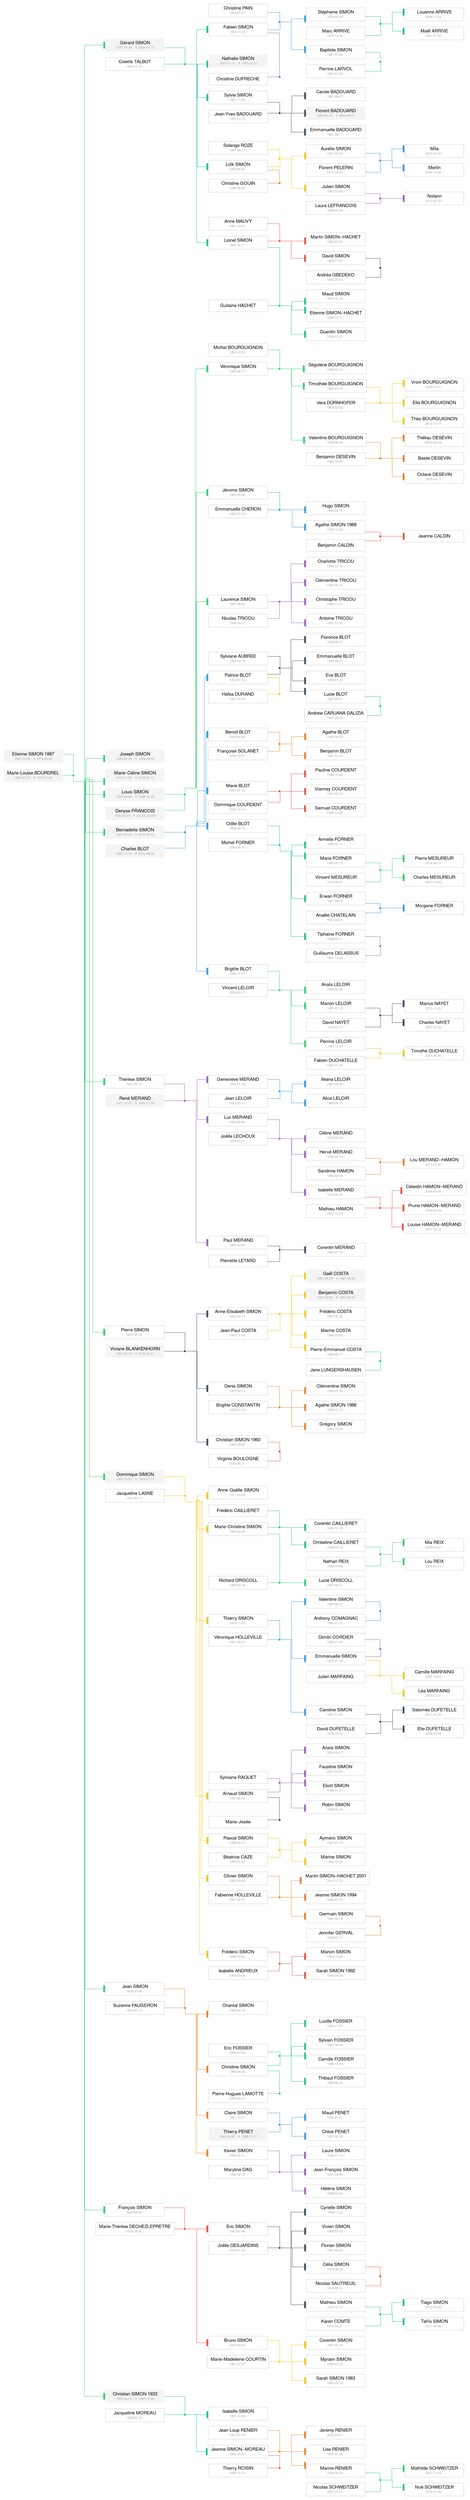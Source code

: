 digraph G {
  edge [
    dir="none"
    color="#cccccc"
  ]
  
  node [
    shape="box"
    style="filled"
    fontname="Helvetica, Arial, sans-serif"
    width=2.5
    fillcolor="white"
    color="#cccccc"
  ]
  
  rankdir="LR"
  ranksep=0.4
  splines="ortho"
  
  subgraph cluster_family_0 {
    label=""
    style="invis"
    margin=0
    
    # Family [Stéphanie SIMON, Marc ARRIVE] -> [Maël ARRIVE, Louanne ARRIVE]
    # -------------------------------------------------------------------------
    
    union_0 [
      fillcolor="#1abc9c"
      shape="circle"
      style="filled"
      penwidth=1
      color="white"
      label=""
      height=0.1
      width=0.1
    ]
    
    {"Stéphanie SIMON", "Marc ARRIVE"} -> union_0 [
      color="#1abc9c"
      weight=2
    ]
    union_0 -> siblings_0 [
      color="#1abc9c"
      weight=3
    ]
    siblings_0 [
      fillcolor="#1abc9c"
      shape="box"
      style="filled"
      label=""
      height=0.005
      penwidth=0
      width=0.1
    ]
    siblings_0 -> {"Maël ARRIVE", "Louanne ARRIVE"} [
      color="#1abc9c"
      dir="forward"
      arrowhead="tee"
      arrowsize=2
      weight=2
    ]
  }
  
  subgraph cluster_family_1 {
    label=""
    style="invis"
    margin=0
    
    # Family [Baptiste SIMON, Perrine LARVOL] -> []
    # -------------------------------------------------------------------------
    
    union_1 [
      fillcolor="#2ecc71"
      shape="circle"
      style="filled"
      penwidth=1
      color="white"
      label=""
      height=0.1
      width=0.1
    ]
    
    {"Baptiste SIMON", "Perrine LARVOL"} -> union_1 [
      color="#2ecc71"
      weight=2
    ]
  }
  
  subgraph cluster_family_2 {
    label=""
    style="invis"
    margin=0
    
    # Family [Aurélie SIMON, Florent PELERIN] -> [Merlin, Mila]
    # -------------------------------------------------------------------------
    
    union_2 [
      fillcolor="#3498db"
      shape="circle"
      style="filled"
      penwidth=1
      color="white"
      label=""
      height=0.1
      width=0.1
    ]
    
    {"Aurélie SIMON", "Florent PELERIN"} -> union_2 [
      color="#3498db"
      weight=2
    ]
    union_2 -> siblings_2 [
      color="#3498db"
      weight=3
    ]
    siblings_2 [
      fillcolor="#3498db"
      shape="box"
      style="filled"
      label=""
      height=0.005
      penwidth=0
      width=0.1
    ]
    siblings_2 -> {Merlin, Mila} [
      color="#3498db"
      dir="forward"
      arrowhead="tee"
      arrowsize=2
      weight=2
    ]
  }
  
  subgraph cluster_family_3 {
    label=""
    style="invis"
    margin=0
    
    # Family [Julien SIMON, Laura LEFRANCOIS] -> [Nolann]
    # -------------------------------------------------------------------------
    
    union_3 [
      fillcolor="#9b59b6"
      shape="circle"
      style="filled"
      penwidth=1
      color="white"
      label=""
      height=0.1
      width=0.1
    ]
    
    {"Julien SIMON", "Laura LEFRANCOIS"} -> union_3 [
      color="#9b59b6"
      weight=2
    ]
    union_3 -> siblings_3 [
      color="#9b59b6"
      weight=3
    ]
    siblings_3 [
      fillcolor="#9b59b6"
      shape="box"
      style="filled"
      label=""
      height=0.005
      penwidth=0
      width=0.1
    ]
    siblings_3 -> {Nolann} [
      color="#9b59b6"
      dir="forward"
      arrowhead="tee"
      arrowsize=2
      weight=2
    ]
  }
  
  subgraph cluster_family_4 {
    label=""
    style="invis"
    margin=0
    
    # Family [David SIMON, Andréa GBEDEKO] -> []
    # -------------------------------------------------------------------------
    
    union_4 [
      fillcolor="#34495e"
      shape="circle"
      style="filled"
      penwidth=1
      color="white"
      label=""
      height=0.1
      width=0.1
    ]
    
    {"David SIMON", "Andréa GBEDEKO"} -> union_4 [
      color="#34495e"
      weight=2
    ]
  }
  
  subgraph cluster_family_5 {
    label=""
    style="invis"
    margin=0
    
    # Family [Timothée BOURGUIGNON, Vera DÜRNHOFER] -> [Théo BOURGUIGNON, Ella BOURGUIGNON, Vroni BOURGUIGNON]
    # -------------------------------------------------------------------------
    
    union_5 [
      fillcolor="#f1c40f"
      shape="circle"
      style="filled"
      penwidth=1
      color="white"
      label=""
      height=0.1
      width=0.1
    ]
    
    {"Timothée BOURGUIGNON", "Vera DÜRNHOFER"} -> union_5 [
      color="#f1c40f"
      weight=2
    ]
    union_5 -> siblings_5 [
      color="#f1c40f"
      weight=3
    ]
    siblings_5 [
      fillcolor="#f1c40f"
      shape="box"
      style="filled"
      label=""
      height=0.005
      penwidth=0
      width=0.1
    ]
    siblings_5 -> {"Théo BOURGUIGNON", "Ella BOURGUIGNON", "Vroni BOURGUIGNON"} [
      color="#f1c40f"
      dir="forward"
      arrowhead="tee"
      arrowsize=2
      weight=2
    ]
  }
  
  subgraph cluster_family_6 {
    label=""
    style="invis"
    margin=0
    
    # Family [Valentine BOURGUIGNON, Benjamin DESEVIN] -> [Octave DESEVIN, Basile DESEVIN, Théliau DESEVIN]
    # -------------------------------------------------------------------------
    
    union_6 [
      fillcolor="#e67e22"
      shape="circle"
      style="filled"
      penwidth=1
      color="white"
      label=""
      height=0.1
      width=0.1
    ]
    
    {"Valentine BOURGUIGNON", "Benjamin DESEVIN"} -> union_6 [
      color="#e67e22"
      weight=2
    ]
    union_6 -> siblings_6 [
      color="#e67e22"
      weight=3
    ]
    siblings_6 [
      fillcolor="#e67e22"
      shape="box"
      style="filled"
      label=""
      height=0.005
      penwidth=0
      width=0.1
    ]
    siblings_6 -> {"Octave DESEVIN", "Basile DESEVIN", "Théliau DESEVIN"} [
      color="#e67e22"
      dir="forward"
      arrowhead="tee"
      arrowsize=2
      weight=2
    ]
  }
  
  subgraph cluster_family_7 {
    label=""
    style="invis"
    margin=0
    
    # Family [Agathe SIMON 1989, Benjamin CALDIN] -> [Jeanne CALDIN]
    # -------------------------------------------------------------------------
    
    union_7 [
      fillcolor="#e74c3c"
      shape="circle"
      style="filled"
      penwidth=1
      color="white"
      label=""
      height=0.1
      width=0.1
    ]
    
    {"Agathe SIMON 1989", "Benjamin CALDIN"} -> union_7 [
      color="#e74c3c"
      weight=2
    ]
    union_7 -> siblings_7 [
      color="#e74c3c"
      weight=3
    ]
    siblings_7 [
      fillcolor="#e74c3c"
      shape="box"
      style="filled"
      label=""
      height=0.005
      penwidth=0
      width=0.1
    ]
    siblings_7 -> {"Jeanne CALDIN"} [
      color="#e74c3c"
      dir="forward"
      arrowhead="tee"
      arrowsize=2
      weight=2
    ]
  }
  
  subgraph cluster_family_8 {
    label=""
    style="invis"
    margin=0
    
    # Family [Lucie BLOT, Andrew CARUANA GALIZIA] -> []
    # -------------------------------------------------------------------------
    
    union_8 [
      fillcolor="#1abc9c"
      shape="circle"
      style="filled"
      penwidth=1
      color="white"
      label=""
      height=0.1
      width=0.1
    ]
    
    {"Lucie BLOT", "Andrew CARUANA GALIZIA"} -> union_8 [
      color="#1abc9c"
      weight=2
    ]
  }
  
  subgraph cluster_family_9 {
    label=""
    style="invis"
    margin=0
    
    # Family [Marie FORNER, Vincent MESUREUR] -> [Charles MESUREUR, Pierre MESUREUR]
    # -------------------------------------------------------------------------
    
    union_9 [
      fillcolor="#2ecc71"
      shape="circle"
      style="filled"
      penwidth=1
      color="white"
      label=""
      height=0.1
      width=0.1
    ]
    
    {"Marie FORNER", "Vincent MESUREUR"} -> union_9 [
      color="#2ecc71"
      weight=2
    ]
    union_9 -> siblings_9 [
      color="#2ecc71"
      weight=3
    ]
    siblings_9 [
      fillcolor="#2ecc71"
      shape="box"
      style="filled"
      label=""
      height=0.005
      penwidth=0
      width=0.1
    ]
    siblings_9 -> {"Charles MESUREUR", "Pierre MESUREUR"} [
      color="#2ecc71"
      dir="forward"
      arrowhead="tee"
      arrowsize=2
      weight=2
    ]
  }
  
  subgraph cluster_family_10 {
    label=""
    style="invis"
    margin=0
    
    # Family [Erwan FORNER, Anaële CHATELAIN] -> [Morgane FORNER]
    # -------------------------------------------------------------------------
    
    union_10 [
      fillcolor="#3498db"
      shape="circle"
      style="filled"
      penwidth=1
      color="white"
      label=""
      height=0.1
      width=0.1
    ]
    
    {"Erwan FORNER", "Anaële CHATELAIN"} -> union_10 [
      color="#3498db"
      weight=2
    ]
    union_10 -> siblings_10 [
      color="#3498db"
      weight=3
    ]
    siblings_10 [
      fillcolor="#3498db"
      shape="box"
      style="filled"
      label=""
      height=0.005
      penwidth=0
      width=0.1
    ]
    siblings_10 -> {"Morgane FORNER"} [
      color="#3498db"
      dir="forward"
      arrowhead="tee"
      arrowsize=2
      weight=2
    ]
  }
  
  subgraph cluster_family_11 {
    label=""
    style="invis"
    margin=0
    
    # Family [Tiphaine FORNER, Guillaume DELASSUS] -> []
    # -------------------------------------------------------------------------
    
    union_11 [
      fillcolor="#9b59b6"
      shape="circle"
      style="filled"
      penwidth=1
      color="white"
      label=""
      height=0.1
      width=0.1
    ]
    
    {"Tiphaine FORNER", "Guillaume DELASSUS"} -> union_11 [
      color="#9b59b6"
      weight=2
    ]
  }
  
  subgraph cluster_family_12 {
    label=""
    style="invis"
    margin=0
    
    # Family [Marion LELOIR, David NAYET] -> [Charles NAYET, Marius NAYET]
    # -------------------------------------------------------------------------
    
    union_12 [
      fillcolor="#34495e"
      shape="circle"
      style="filled"
      penwidth=1
      color="white"
      label=""
      height=0.1
      width=0.1
    ]
    
    {"Marion LELOIR", "David NAYET"} -> union_12 [
      color="#34495e"
      weight=2
    ]
    union_12 -> siblings_12 [
      color="#34495e"
      weight=3
    ]
    siblings_12 [
      fillcolor="#34495e"
      shape="box"
      style="filled"
      label=""
      height=0.005
      penwidth=0
      width=0.1
    ]
    siblings_12 -> {"Charles NAYET", "Marius NAYET"} [
      color="#34495e"
      dir="forward"
      arrowhead="tee"
      arrowsize=2
      weight=2
    ]
  }
  
  subgraph cluster_family_13 {
    label=""
    style="invis"
    margin=0
    
    # Family [Perrine LELOIR, Fabien DUCHATELLE] -> [Timothé DUCHATELLE]
    # -------------------------------------------------------------------------
    
    union_13 [
      fillcolor="#f1c40f"
      shape="circle"
      style="filled"
      penwidth=1
      color="white"
      label=""
      height=0.1
      width=0.1
    ]
    
    {"Perrine LELOIR", "Fabien DUCHATELLE"} -> union_13 [
      color="#f1c40f"
      weight=2
    ]
    union_13 -> siblings_13 [
      color="#f1c40f"
      weight=3
    ]
    siblings_13 [
      fillcolor="#f1c40f"
      shape="box"
      style="filled"
      label=""
      height=0.005
      penwidth=0
      width=0.1
    ]
    siblings_13 -> {"Timothé DUCHATELLE"} [
      color="#f1c40f"
      dir="forward"
      arrowhead="tee"
      arrowsize=2
      weight=2
    ]
  }
  
  subgraph cluster_family_14 {
    label=""
    style="invis"
    margin=0
    
    # Family [Hervé MERAND, Sandrine HAMON] -> [Lou MERAND--HAMON]
    # -------------------------------------------------------------------------
    
    union_14 [
      fillcolor="#e67e22"
      shape="circle"
      style="filled"
      penwidth=1
      color="white"
      label=""
      height=0.1
      width=0.1
    ]
    
    {"Hervé MERAND", "Sandrine HAMON"} -> union_14 [
      color="#e67e22"
      weight=2
    ]
    union_14 -> siblings_14 [
      color="#e67e22"
      weight=3
    ]
    siblings_14 [
      fillcolor="#e67e22"
      shape="box"
      style="filled"
      label=""
      height=0.005
      penwidth=0
      width=0.1
    ]
    siblings_14 -> {"Lou MERAND--HAMON"} [
      color="#e67e22"
      dir="forward"
      arrowhead="tee"
      arrowsize=2
      weight=2
    ]
  }
  
  subgraph cluster_family_15 {
    label=""
    style="invis"
    margin=0
    
    # Family [Isabelle MERAND, Mathieu HAMON] -> [Louise HAMON--MERAND, Prune HAMON--MERAND, Célestin HAMON--MERAND]
    # -------------------------------------------------------------------------
    
    union_15 [
      fillcolor="#e74c3c"
      shape="circle"
      style="filled"
      penwidth=1
      color="white"
      label=""
      height=0.1
      width=0.1
    ]
    
    {"Isabelle MERAND", "Mathieu HAMON"} -> union_15 [
      color="#e74c3c"
      weight=2
    ]
    union_15 -> siblings_15 [
      color="#e74c3c"
      weight=3
    ]
    siblings_15 [
      fillcolor="#e74c3c"
      shape="box"
      style="filled"
      label=""
      height=0.005
      penwidth=0
      width=0.1
    ]
    siblings_15 -> {"Louise HAMON--MERAND", "Prune HAMON--MERAND", "Célestin HAMON--MERAND"} [
      color="#e74c3c"
      dir="forward"
      arrowhead="tee"
      arrowsize=2
      weight=2
    ]
  }
  
  subgraph cluster_family_16 {
    label=""
    style="invis"
    margin=0
    
    # Family [Pierre-Emmanuel COSTA, Jane LUNGERSHAUSEN] -> []
    # -------------------------------------------------------------------------
    
    union_16 [
      fillcolor="#1abc9c"
      shape="circle"
      style="filled"
      penwidth=1
      color="white"
      label=""
      height=0.1
      width=0.1
    ]
    
    {"Pierre-Emmanuel COSTA", "Jane LUNGERSHAUSEN"} -> union_16 [
      color="#1abc9c"
      weight=2
    ]
  }
  
  subgraph cluster_family_17 {
    label=""
    style="invis"
    margin=0
    
    # Family [Ombeline CAILLIERET, Nathan REIX] -> [Lou REIX, Mia REIX]
    # -------------------------------------------------------------------------
    
    union_17 [
      fillcolor="#2ecc71"
      shape="circle"
      style="filled"
      penwidth=1
      color="white"
      label=""
      height=0.1
      width=0.1
    ]
    
    {"Ombeline CAILLIERET", "Nathan REIX"} -> union_17 [
      color="#2ecc71"
      weight=2
    ]
    union_17 -> siblings_17 [
      color="#2ecc71"
      weight=3
    ]
    siblings_17 [
      fillcolor="#2ecc71"
      shape="box"
      style="filled"
      label=""
      height=0.005
      penwidth=0
      width=0.1
    ]
    siblings_17 -> {"Lou REIX", "Mia REIX"} [
      color="#2ecc71"
      dir="forward"
      arrowhead="tee"
      arrowsize=2
      weight=2
    ]
  }
  
  subgraph cluster_family_18 {
    label=""
    style="invis"
    margin=0
    
    # Family [Valentine SIMON, Anthony COMAGNAC] -> []
    # -------------------------------------------------------------------------
    
    union_18 [
      fillcolor="#3498db"
      shape="circle"
      style="filled"
      penwidth=1
      color="white"
      label=""
      height=0.1
      width=0.1
    ]
    
    {"Valentine SIMON", "Anthony COMAGNAC"} -> union_18 [
      color="#3498db"
      weight=2
    ]
  }
  
  subgraph cluster_family_19 {
    label=""
    style="invis"
    margin=0
    
    # Family [Emmanuelle SIMON, Dimitri CORDIER] -> []
    # -------------------------------------------------------------------------
    
    union_19 [
      fillcolor="#9b59b6"
      shape="circle"
      style="filled"
      penwidth=1
      color="white"
      label=""
      height=0.1
      width=0.1
    ]
    
    {"Emmanuelle SIMON", "Dimitri CORDIER"} -> union_19 [
      color="#9b59b6"
      weight=2
    ]
  }
  
  subgraph cluster_family_20 {
    label=""
    style="invis"
    margin=0
    
    # Family [Caroline SIMON, David DUFETELLE] -> [Elie DUFETELLE, Salomée DUFETELLE]
    # -------------------------------------------------------------------------
    
    union_20 [
      fillcolor="#34495e"
      shape="circle"
      style="filled"
      penwidth=1
      color="white"
      label=""
      height=0.1
      width=0.1
    ]
    
    {"Caroline SIMON", "David DUFETELLE"} -> union_20 [
      color="#34495e"
      weight=2
    ]
    union_20 -> siblings_20 [
      color="#34495e"
      weight=3
    ]
    siblings_20 [
      fillcolor="#34495e"
      shape="box"
      style="filled"
      label=""
      height=0.005
      penwidth=0
      width=0.1
    ]
    siblings_20 -> {"Elie DUFETELLE", "Salomée DUFETELLE"} [
      color="#34495e"
      dir="forward"
      arrowhead="tee"
      arrowsize=2
      weight=2
    ]
  }
  
  subgraph cluster_family_21 {
    label=""
    style="invis"
    margin=0
    
    # Family [Emmanuelle SIMON, Juilen MARFAING] -> [Léa MARFAING, Camille MARFAING]
    # -------------------------------------------------------------------------
    
    union_21 [
      fillcolor="#f1c40f"
      shape="circle"
      style="filled"
      penwidth=1
      color="white"
      label=""
      height=0.1
      width=0.1
    ]
    
    {"Emmanuelle SIMON", "Juilen MARFAING"} -> union_21 [
      color="#f1c40f"
      weight=2
    ]
    union_21 -> siblings_21 [
      color="#f1c40f"
      weight=3
    ]
    siblings_21 [
      fillcolor="#f1c40f"
      shape="box"
      style="filled"
      label=""
      height=0.005
      penwidth=0
      width=0.1
    ]
    siblings_21 -> {"Léa MARFAING", "Camille MARFAING"} [
      color="#f1c40f"
      dir="forward"
      arrowhead="tee"
      arrowsize=2
      weight=2
    ]
  }
  
  subgraph cluster_family_22 {
    label=""
    style="invis"
    margin=0
    
    # Family [Germain SIMON, Jennifer GERVAL] -> []
    # -------------------------------------------------------------------------
    
    union_22 [
      fillcolor="#e67e22"
      shape="circle"
      style="filled"
      penwidth=1
      color="white"
      label=""
      height=0.1
      width=0.1
    ]
    
    {"Germain SIMON", "Jennifer GERVAL"} -> union_22 [
      color="#e67e22"
      weight=2
    ]
  }
  
  subgraph cluster_family_23 {
    label=""
    style="invis"
    margin=0
    
    # Family [Célia SIMON, Nicolas SAUTREUIL] -> []
    # -------------------------------------------------------------------------
    
    union_23 [
      fillcolor="#e74c3c"
      shape="circle"
      style="filled"
      penwidth=1
      color="white"
      label=""
      height=0.1
      width=0.1
    ]
    
    {"Célia SIMON", "Nicolas SAUTREUIL"} -> union_23 [
      color="#e74c3c"
      weight=2
    ]
  }
  
  subgraph cluster_family_24 {
    label=""
    style="invis"
    margin=0
    
    # Family [Mathieu SIMON, Karen COMTE] -> [Tahïs SIMON, Tiago SIMON]
    # -------------------------------------------------------------------------
    
    union_24 [
      fillcolor="#1abc9c"
      shape="circle"
      style="filled"
      penwidth=1
      color="white"
      label=""
      height=0.1
      width=0.1
    ]
    
    {"Mathieu SIMON", "Karen COMTE"} -> union_24 [
      color="#1abc9c"
      weight=2
    ]
    union_24 -> siblings_24 [
      color="#1abc9c"
      weight=3
    ]
    siblings_24 [
      fillcolor="#1abc9c"
      shape="box"
      style="filled"
      label=""
      height=0.005
      penwidth=0
      width=0.1
    ]
    siblings_24 -> {"Tahïs SIMON", "Tiago SIMON"} [
      color="#1abc9c"
      dir="forward"
      arrowhead="tee"
      arrowsize=2
      weight=2
    ]
  }
  
  subgraph cluster_family_25 {
    label=""
    style="invis"
    margin=0
    
    # Family [Marine RENIER, Nicolas SCHWEITZER] -> [Noé SCHWEITZER, Mathilde SCHWEITZER]
    # -------------------------------------------------------------------------
    
    union_25 [
      fillcolor="#2ecc71"
      shape="circle"
      style="filled"
      penwidth=1
      color="white"
      label=""
      height=0.1
      width=0.1
    ]
    
    {"Marine RENIER", "Nicolas SCHWEITZER"} -> union_25 [
      color="#2ecc71"
      weight=2
    ]
    union_25 -> siblings_25 [
      color="#2ecc71"
      weight=3
    ]
    siblings_25 [
      fillcolor="#2ecc71"
      shape="box"
      style="filled"
      label=""
      height=0.005
      penwidth=0
      width=0.1
    ]
    siblings_25 -> {"Noé SCHWEITZER", "Mathilde SCHWEITZER"} [
      color="#2ecc71"
      dir="forward"
      arrowhead="tee"
      arrowsize=2
      weight=2
    ]
  }
  
  subgraph cluster_family_26 {
    label=""
    style="invis"
    margin=0
    
    # Family [Fabien SIMON, Christine PAIN] -> [Stéphanie SIMON, Baptiste SIMON]
    # -------------------------------------------------------------------------
    
    union_26 [
      fillcolor="#3498db"
      shape="circle"
      style="filled"
      penwidth=1
      color="white"
      label=""
      height=0.1
      width=0.1
    ]
    
    {"Fabien SIMON", "Christine PAIN"} -> union_26 [
      color="#3498db"
      weight=2
    ]
    union_26 -> siblings_26 [
      color="#3498db"
      weight=3
    ]
    siblings_26 [
      fillcolor="#3498db"
      shape="box"
      style="filled"
      label=""
      height=0.005
      penwidth=0
      width=0.1
    ]
    siblings_26 -> {"Stéphanie SIMON", "Baptiste SIMON"} [
      color="#3498db"
      dir="forward"
      arrowhead="tee"
      arrowsize=2
      weight=2
    ]
  }
  
  subgraph cluster_family_27 {
    label=""
    style="invis"
    margin=0
    
    # Family [Fabien SIMON, Christine DUFRECHE] -> []
    # -------------------------------------------------------------------------
    
    union_27 [
      fillcolor="#9b59b6"
      shape="circle"
      style="filled"
      penwidth=1
      color="white"
      label=""
      height=0.1
      width=0.1
    ]
    
    {"Fabien SIMON", "Christine DUFRECHE"} -> union_27 [
      color="#9b59b6"
      weight=2
    ]
  }
  
  subgraph cluster_family_28 {
    label=""
    style="invis"
    margin=0
    
    # Family [Sylvie SIMON, Jean-Yves BADOUARD] -> [Emmanuelle BADOUARD, Florent BADOUARD, Carole BADOUARD]
    # -------------------------------------------------------------------------
    
    union_28 [
      fillcolor="#34495e"
      shape="circle"
      style="filled"
      penwidth=1
      color="white"
      label=""
      height=0.1
      width=0.1
    ]
    
    {"Sylvie SIMON", "Jean-Yves BADOUARD"} -> union_28 [
      color="#34495e"
      weight=2
    ]
    union_28 -> siblings_28 [
      color="#34495e"
      weight=3
    ]
    siblings_28 [
      fillcolor="#34495e"
      shape="box"
      style="filled"
      label=""
      height=0.005
      penwidth=0
      width=0.1
    ]
    siblings_28 -> {"Emmanuelle BADOUARD", "Florent BADOUARD", "Carole BADOUARD"} [
      color="#34495e"
      dir="forward"
      arrowhead="tee"
      arrowsize=2
      weight=2
    ]
  }
  
  subgraph cluster_family_29 {
    label=""
    style="invis"
    margin=0
    
    # Family [Loïk SIMON, Solange ROZE] -> [Aurélie SIMON, Julien SIMON]
    # -------------------------------------------------------------------------
    
    union_29 [
      fillcolor="#f1c40f"
      shape="circle"
      style="filled"
      penwidth=1
      color="white"
      label=""
      height=0.1
      width=0.1
    ]
    
    {"Loïk SIMON", "Solange ROZE"} -> union_29 [
      color="#f1c40f"
      weight=2
    ]
    union_29 -> siblings_29 [
      color="#f1c40f"
      weight=3
    ]
    siblings_29 [
      fillcolor="#f1c40f"
      shape="box"
      style="filled"
      label=""
      height=0.005
      penwidth=0
      width=0.1
    ]
    siblings_29 -> {"Aurélie SIMON", "Julien SIMON"} [
      color="#f1c40f"
      dir="forward"
      arrowhead="tee"
      arrowsize=2
      weight=2
    ]
  }
  
  subgraph cluster_family_30 {
    label=""
    style="invis"
    margin=0
    
    # Family [Loïk SIMON, Christine GOUIN] -> []
    # -------------------------------------------------------------------------
    
    union_30 [
      fillcolor="#e67e22"
      shape="circle"
      style="filled"
      penwidth=1
      color="white"
      label=""
      height=0.1
      width=0.1
    ]
    
    {"Loïk SIMON", "Christine GOUIN"} -> union_30 [
      color="#e67e22"
      weight=2
    ]
  }
  
  subgraph cluster_family_31 {
    label=""
    style="invis"
    margin=0
    
    # Family [Lionel SIMON, Anne MAUVY] -> [Martin SIMON--HACHET, David SIMON]
    # -------------------------------------------------------------------------
    
    union_31 [
      fillcolor="#e74c3c"
      shape="circle"
      style="filled"
      penwidth=1
      color="white"
      label=""
      height=0.1
      width=0.1
    ]
    
    {"Lionel SIMON", "Anne MAUVY"} -> union_31 [
      color="#e74c3c"
      weight=2
    ]
    union_31 -> siblings_31 [
      color="#e74c3c"
      weight=3
    ]
    siblings_31 [
      fillcolor="#e74c3c"
      shape="box"
      style="filled"
      label=""
      height=0.005
      penwidth=0
      width=0.1
    ]
    siblings_31 -> {"Martin SIMON--HACHET", "David SIMON"} [
      color="#e74c3c"
      dir="forward"
      arrowhead="tee"
      arrowsize=2
      weight=2
    ]
  }
  
  subgraph cluster_family_32 {
    label=""
    style="invis"
    margin=0
    
    # Family [Lionel SIMON, Guilaine HACHET] -> [Quentin SIMON, Etienne SIMON--HACHET, Maud SIMON]
    # -------------------------------------------------------------------------
    
    union_32 [
      fillcolor="#1abc9c"
      shape="circle"
      style="filled"
      penwidth=1
      color="white"
      label=""
      height=0.1
      width=0.1
    ]
    
    {"Lionel SIMON", "Guilaine HACHET"} -> union_32 [
      color="#1abc9c"
      weight=2
    ]
    union_32 -> siblings_32 [
      color="#1abc9c"
      weight=3
    ]
    siblings_32 [
      fillcolor="#1abc9c"
      shape="box"
      style="filled"
      label=""
      height=0.005
      penwidth=0
      width=0.1
    ]
    siblings_32 -> {"Quentin SIMON", "Etienne SIMON--HACHET", "Maud SIMON"} [
      color="#1abc9c"
      dir="forward"
      arrowhead="tee"
      arrowsize=2
      weight=2
    ]
  }
  
  subgraph cluster_family_33 {
    label=""
    style="invis"
    margin=0
    
    # Family [Michel BOURGUIGNON, Véronique SIMON] -> [Timothée BOURGUIGNON, Valentine BOURGUIGNON, Ségolène BOURGUIGNON]
    # -------------------------------------------------------------------------
    
    union_33 [
      fillcolor="#2ecc71"
      shape="circle"
      style="filled"
      penwidth=1
      color="white"
      label=""
      height=0.1
      width=0.1
    ]
    
    {"Michel BOURGUIGNON", "Véronique SIMON"} -> union_33 [
      color="#2ecc71"
      weight=2
    ]
    union_33 -> siblings_33 [
      color="#2ecc71"
      weight=3
    ]
    siblings_33 [
      fillcolor="#2ecc71"
      shape="box"
      style="filled"
      label=""
      height=0.005
      penwidth=0
      width=0.1
    ]
    siblings_33 -> {"Timothée BOURGUIGNON", "Valentine BOURGUIGNON", "Ségolène BOURGUIGNON"} [
      color="#2ecc71"
      dir="forward"
      arrowhead="tee"
      arrowsize=2
      weight=2
    ]
  }
  
  subgraph cluster_family_34 {
    label=""
    style="invis"
    margin=0
    
    # Family [Jérome SIMON, Emmanuelle CHERON] -> [Agathe SIMON 1989, Hugo SIMON]
    # -------------------------------------------------------------------------
    
    union_34 [
      fillcolor="#3498db"
      shape="circle"
      style="filled"
      penwidth=1
      color="white"
      label=""
      height=0.1
      width=0.1
    ]
    
    {"Jérome SIMON", "Emmanuelle CHERON"} -> union_34 [
      color="#3498db"
      weight=2
    ]
    union_34 -> siblings_34 [
      color="#3498db"
      weight=3
    ]
    siblings_34 [
      fillcolor="#3498db"
      shape="box"
      style="filled"
      label=""
      height=0.005
      penwidth=0
      width=0.1
    ]
    siblings_34 -> {"Agathe SIMON 1989", "Hugo SIMON"} [
      color="#3498db"
      dir="forward"
      arrowhead="tee"
      arrowsize=2
      weight=2
    ]
  }
  
  subgraph cluster_family_35 {
    label=""
    style="invis"
    margin=0
    
    # Family [Laurence SIMON, Nicolas TRICOU] -> [Antoine TRICOU, Christophe TRICOU, Clémentine TRICOU, Charlotte TRICOU]
    # -------------------------------------------------------------------------
    
    union_35 [
      fillcolor="#9b59b6"
      shape="circle"
      style="filled"
      penwidth=1
      color="white"
      label=""
      height=0.1
      width=0.1
    ]
    
    {"Laurence SIMON", "Nicolas TRICOU"} -> union_35 [
      color="#9b59b6"
      weight=2
    ]
    union_35 -> siblings_35 [
      color="#9b59b6"
      weight=3
    ]
    siblings_35 [
      fillcolor="#9b59b6"
      shape="box"
      style="filled"
      label=""
      height=0.005
      penwidth=0
      width=0.1
    ]
    siblings_35 -> {"Antoine TRICOU", "Christophe TRICOU", "Clémentine TRICOU", "Charlotte TRICOU"} [
      color="#9b59b6"
      dir="forward"
      arrowhead="tee"
      arrowsize=2
      weight=2
    ]
  }
  
  subgraph cluster_family_36 {
    label=""
    style="invis"
    margin=0
    
    # Family [Patrice BLOT, Sylviane AUBREE] -> [Lucie BLOT, Eva BLOT, Emmanuelle BLOT, Florence BLOT]
    # -------------------------------------------------------------------------
    
    union_36 [
      fillcolor="#34495e"
      shape="circle"
      style="filled"
      penwidth=1
      color="white"
      label=""
      height=0.1
      width=0.1
    ]
    
    {"Patrice BLOT", "Sylviane AUBREE"} -> union_36 [
      color="#34495e"
      weight=2
    ]
    union_36 -> siblings_36 [
      color="#34495e"
      weight=3
    ]
    siblings_36 [
      fillcolor="#34495e"
      shape="box"
      style="filled"
      label=""
      height=0.005
      penwidth=0
      width=0.1
    ]
    siblings_36 -> {"Lucie BLOT", "Eva BLOT", "Emmanuelle BLOT", "Florence BLOT"} [
      color="#34495e"
      dir="forward"
      arrowhead="tee"
      arrowsize=2
      weight=2
    ]
  }
  
  subgraph cluster_family_37 {
    label=""
    style="invis"
    margin=0
    
    # Family [Patrice BLOT, Hafsa DURAND] -> []
    # -------------------------------------------------------------------------
    
    union_37 [
      fillcolor="#f1c40f"
      shape="circle"
      style="filled"
      penwidth=1
      color="white"
      label=""
      height=0.1
      width=0.1
    ]
    
    {"Patrice BLOT", "Hafsa DURAND"} -> union_37 [
      color="#f1c40f"
      weight=2
    ]
  }
  
  subgraph cluster_family_38 {
    label=""
    style="invis"
    margin=0
    
    # Family [Benoit BLOT, Françoise SOLANET] -> [Benjamin BLOT, Agathe BLOT]
    # -------------------------------------------------------------------------
    
    union_38 [
      fillcolor="#e67e22"
      shape="circle"
      style="filled"
      penwidth=1
      color="white"
      label=""
      height=0.1
      width=0.1
    ]
    
    {"Benoit BLOT", "Françoise SOLANET"} -> union_38 [
      color="#e67e22"
      weight=2
    ]
    union_38 -> siblings_38 [
      color="#e67e22"
      weight=3
    ]
    siblings_38 [
      fillcolor="#e67e22"
      shape="box"
      style="filled"
      label=""
      height=0.005
      penwidth=0
      width=0.1
    ]
    siblings_38 -> {"Benjamin BLOT", "Agathe BLOT"} [
      color="#e67e22"
      dir="forward"
      arrowhead="tee"
      arrowsize=2
      weight=2
    ]
  }
  
  subgraph cluster_family_39 {
    label=""
    style="invis"
    margin=0
    
    # Family [Marie BLOT, Dominique COURDENT] -> [Samuel COURDENT, Vianney COURDENT, Pauline COURDENT]
    # -------------------------------------------------------------------------
    
    union_39 [
      fillcolor="#e74c3c"
      shape="circle"
      style="filled"
      penwidth=1
      color="white"
      label=""
      height=0.1
      width=0.1
    ]
    
    {"Marie BLOT", "Dominique COURDENT"} -> union_39 [
      color="#e74c3c"
      weight=2
    ]
    union_39 -> siblings_39 [
      color="#e74c3c"
      weight=3
    ]
    siblings_39 [
      fillcolor="#e74c3c"
      shape="box"
      style="filled"
      label=""
      height=0.005
      penwidth=0
      width=0.1
    ]
    siblings_39 -> {"Samuel COURDENT", "Vianney COURDENT", "Pauline COURDENT"} [
      color="#e74c3c"
      dir="forward"
      arrowhead="tee"
      arrowsize=2
      weight=2
    ]
  }
  
  subgraph cluster_family_40 {
    label=""
    style="invis"
    margin=0
    
    # Family [Odile BLOT, Michel FORNER] -> [Marie FORNER, Erwan FORNER, Armelle FORNER, Tiphaine FORNER]
    # -------------------------------------------------------------------------
    
    union_40 [
      fillcolor="#1abc9c"
      shape="circle"
      style="filled"
      penwidth=1
      color="white"
      label=""
      height=0.1
      width=0.1
    ]
    
    {"Odile BLOT", "Michel FORNER"} -> union_40 [
      color="#1abc9c"
      weight=2
    ]
    union_40 -> siblings_40 [
      color="#1abc9c"
      weight=3
    ]
    siblings_40 [
      fillcolor="#1abc9c"
      shape="box"
      style="filled"
      label=""
      height=0.005
      penwidth=0
      width=0.1
    ]
    siblings_40 -> {"Marie FORNER", "Erwan FORNER", "Armelle FORNER", "Tiphaine FORNER"} [
      color="#1abc9c"
      dir="forward"
      arrowhead="tee"
      arrowsize=2
      weight=2
    ]
  }
  
  subgraph cluster_family_41 {
    label=""
    style="invis"
    margin=0
    
    # Family [Brigitte BLOT, Vincent LELOIR] -> [Marion LELOIR, Perrine LELOIR, Anaïs LELOIR]
    # -------------------------------------------------------------------------
    
    union_41 [
      fillcolor="#2ecc71"
      shape="circle"
      style="filled"
      penwidth=1
      color="white"
      label=""
      height=0.1
      width=0.1
    ]
    
    {"Brigitte BLOT", "Vincent LELOIR"} -> union_41 [
      color="#2ecc71"
      weight=2
    ]
    union_41 -> siblings_41 [
      color="#2ecc71"
      weight=3
    ]
    siblings_41 [
      fillcolor="#2ecc71"
      shape="box"
      style="filled"
      label=""
      height=0.005
      penwidth=0
      width=0.1
    ]
    siblings_41 -> {"Marion LELOIR", "Perrine LELOIR", "Anaïs LELOIR"} [
      color="#2ecc71"
      dir="forward"
      arrowhead="tee"
      arrowsize=2
      weight=2
    ]
  }
  
  subgraph cluster_family_42 {
    label=""
    style="invis"
    margin=0
    
    # Family [Geneviève MERAND, Jean LELOIR] -> [Alice LELOIR, Iléana LELOIR]
    # -------------------------------------------------------------------------
    
    union_42 [
      fillcolor="#3498db"
      shape="circle"
      style="filled"
      penwidth=1
      color="white"
      label=""
      height=0.1
      width=0.1
    ]
    
    {"Geneviève MERAND", "Jean LELOIR"} -> union_42 [
      color="#3498db"
      weight=2
    ]
    union_42 -> siblings_42 [
      color="#3498db"
      weight=3
    ]
    siblings_42 [
      fillcolor="#3498db"
      shape="box"
      style="filled"
      label=""
      height=0.005
      penwidth=0
      width=0.1
    ]
    siblings_42 -> {"Alice LELOIR", "Iléana LELOIR"} [
      color="#3498db"
      dir="forward"
      arrowhead="tee"
      arrowsize=2
      weight=2
    ]
  }
  
  subgraph cluster_family_43 {
    label=""
    style="invis"
    margin=0
    
    # Family [Luc MERAND, Joëlle LECHOUX] -> [Isabelle MERAND, Céline MERAND, Hervé MERAND]
    # -------------------------------------------------------------------------
    
    union_43 [
      fillcolor="#9b59b6"
      shape="circle"
      style="filled"
      penwidth=1
      color="white"
      label=""
      height=0.1
      width=0.1
    ]
    
    {"Luc MERAND", "Joëlle LECHOUX"} -> union_43 [
      color="#9b59b6"
      weight=2
    ]
    union_43 -> siblings_43 [
      color="#9b59b6"
      weight=3
    ]
    siblings_43 [
      fillcolor="#9b59b6"
      shape="box"
      style="filled"
      label=""
      height=0.005
      penwidth=0
      width=0.1
    ]
    siblings_43 -> {"Isabelle MERAND", "Céline MERAND", "Hervé MERAND"} [
      color="#9b59b6"
      dir="forward"
      arrowhead="tee"
      arrowsize=2
      weight=2
    ]
  }
  
  subgraph cluster_family_44 {
    label=""
    style="invis"
    margin=0
    
    # Family [Paul MERAND, Pierrette LETARD] -> [Corentin MERAND]
    # -------------------------------------------------------------------------
    
    union_44 [
      fillcolor="#34495e"
      shape="circle"
      style="filled"
      penwidth=1
      color="white"
      label=""
      height=0.1
      width=0.1
    ]
    
    {"Paul MERAND", "Pierrette LETARD"} -> union_44 [
      color="#34495e"
      weight=2
    ]
    union_44 -> siblings_44 [
      color="#34495e"
      weight=3
    ]
    siblings_44 [
      fillcolor="#34495e"
      shape="box"
      style="filled"
      label=""
      height=0.005
      penwidth=0
      width=0.1
    ]
    siblings_44 -> {"Corentin MERAND"} [
      color="#34495e"
      dir="forward"
      arrowhead="tee"
      arrowsize=2
      weight=2
    ]
  }
  
  subgraph cluster_family_45 {
    label=""
    style="invis"
    margin=0
    
    # Family [Anne-Elisabeth SIMON, Jean-Paul COSTA] -> [Pierre-Emmanuel COSTA, Marine COSTA, Frédéric COSTA, Benjamin COSTA, Gaël COSTA]
    # -------------------------------------------------------------------------
    
    union_45 [
      fillcolor="#f1c40f"
      shape="circle"
      style="filled"
      penwidth=1
      color="white"
      label=""
      height=0.1
      width=0.1
    ]
    
    {"Anne-Elisabeth SIMON", "Jean-Paul COSTA"} -> union_45 [
      color="#f1c40f"
      weight=2
    ]
    union_45 -> siblings_45 [
      color="#f1c40f"
      weight=3
    ]
    siblings_45 [
      fillcolor="#f1c40f"
      shape="box"
      style="filled"
      label=""
      height=0.005
      penwidth=0
      width=0.1
    ]
    siblings_45 -> {"Pierre-Emmanuel COSTA", "Marine COSTA", "Frédéric COSTA", "Benjamin COSTA", "Gaël COSTA"} [
      color="#f1c40f"
      dir="forward"
      arrowhead="tee"
      arrowsize=2
      weight=2
    ]
  }
  
  subgraph cluster_family_46 {
    label=""
    style="invis"
    margin=0
    
    # Family [Denis SIMON, Brigitte CONSTANTIN] -> [Grégory SIMON, Agathe SIMON 1988, Clémentine SIMON]
    # -------------------------------------------------------------------------
    
    union_46 [
      fillcolor="#e67e22"
      shape="circle"
      style="filled"
      penwidth=1
      color="white"
      label=""
      height=0.1
      width=0.1
    ]
    
    {"Denis SIMON", "Brigitte CONSTANTIN"} -> union_46 [
      color="#e67e22"
      weight=2
    ]
    union_46 -> siblings_46 [
      color="#e67e22"
      weight=3
    ]
    siblings_46 [
      fillcolor="#e67e22"
      shape="box"
      style="filled"
      label=""
      height=0.005
      penwidth=0
      width=0.1
    ]
    siblings_46 -> {"Grégory SIMON", "Agathe SIMON 1988", "Clémentine SIMON"} [
      color="#e67e22"
      dir="forward"
      arrowhead="tee"
      arrowsize=2
      weight=2
    ]
  }
  
  subgraph cluster_family_47 {
    label=""
    style="invis"
    margin=0
    
    # Family [Christian SIMON 1960, Virginie BOULOGNE] -> []
    # -------------------------------------------------------------------------
    
    union_47 [
      fillcolor="#e74c3c"
      shape="circle"
      style="filled"
      penwidth=1
      color="white"
      label=""
      height=0.1
      width=0.1
    ]
    
    {"Christian SIMON 1960", "Virginie BOULOGNE"} -> union_47 [
      color="#e74c3c"
      weight=2
    ]
  }
  
  subgraph cluster_family_48 {
    label=""
    style="invis"
    margin=0
    
    # Family [Marie-Christine SIMON, Frédéric CAILLIERET] -> [Ombeline CAILLIERET, Corentin CAILLIERET]
    # -------------------------------------------------------------------------
    
    union_48 [
      fillcolor="#1abc9c"
      shape="circle"
      style="filled"
      penwidth=1
      color="white"
      label=""
      height=0.1
      width=0.1
    ]
    
    {"Marie-Christine SIMON", "Frédéric CAILLIERET"} -> union_48 [
      color="#1abc9c"
      weight=2
    ]
    union_48 -> siblings_48 [
      color="#1abc9c"
      weight=3
    ]
    siblings_48 [
      fillcolor="#1abc9c"
      shape="box"
      style="filled"
      label=""
      height=0.005
      penwidth=0
      width=0.1
    ]
    siblings_48 -> {"Ombeline CAILLIERET", "Corentin CAILLIERET"} [
      color="#1abc9c"
      dir="forward"
      arrowhead="tee"
      arrowsize=2
      weight=2
    ]
  }
  
  subgraph cluster_family_49 {
    label=""
    style="invis"
    margin=0
    
    # Family [Marie-Christine SIMON, Richard DRISCOLL] -> [Lucie DRISCOLL]
    # -------------------------------------------------------------------------
    
    union_49 [
      fillcolor="#2ecc71"
      shape="circle"
      style="filled"
      penwidth=1
      color="white"
      label=""
      height=0.1
      width=0.1
    ]
    
    {"Marie-Christine SIMON", "Richard DRISCOLL"} -> union_49 [
      color="#2ecc71"
      weight=2
    ]
    union_49 -> siblings_49 [
      color="#2ecc71"
      weight=3
    ]
    siblings_49 [
      fillcolor="#2ecc71"
      shape="box"
      style="filled"
      label=""
      height=0.005
      penwidth=0
      width=0.1
    ]
    siblings_49 -> {"Lucie DRISCOLL"} [
      color="#2ecc71"
      dir="forward"
      arrowhead="tee"
      arrowsize=2
      weight=2
    ]
  }
  
  subgraph cluster_family_50 {
    label=""
    style="invis"
    margin=0
    
    # Family [Thierry SIMON, Véronique HOLLEVILLE] -> [Emmanuelle SIMON, Caroline SIMON, Valentine SIMON]
    # -------------------------------------------------------------------------
    
    union_50 [
      fillcolor="#3498db"
      shape="circle"
      style="filled"
      penwidth=1
      color="white"
      label=""
      height=0.1
      width=0.1
    ]
    
    {"Thierry SIMON", "Véronique HOLLEVILLE"} -> union_50 [
      color="#3498db"
      weight=2
    ]
    union_50 -> siblings_50 [
      color="#3498db"
      weight=3
    ]
    siblings_50 [
      fillcolor="#3498db"
      shape="box"
      style="filled"
      label=""
      height=0.005
      penwidth=0
      width=0.1
    ]
    siblings_50 -> {"Emmanuelle SIMON", "Caroline SIMON", "Valentine SIMON"} [
      color="#3498db"
      dir="forward"
      arrowhead="tee"
      arrowsize=2
      weight=2
    ]
  }
  
  subgraph cluster_family_51 {
    label=""
    style="invis"
    margin=0
    
    # Family [Arnaud SIMON, Sylviane RAQUET] -> [Robin SIMON, Eliott SIMON, Faustine SIMON, Anaïs SIMON]
    # -------------------------------------------------------------------------
    
    union_51 [
      fillcolor="#9b59b6"
      shape="circle"
      style="filled"
      penwidth=1
      color="white"
      label=""
      height=0.1
      width=0.1
    ]
    
    {"Arnaud SIMON", "Sylviane RAQUET"} -> union_51 [
      color="#9b59b6"
      weight=2
    ]
    union_51 -> siblings_51 [
      color="#9b59b6"
      weight=3
    ]
    siblings_51 [
      fillcolor="#9b59b6"
      shape="box"
      style="filled"
      label=""
      height=0.005
      penwidth=0
      width=0.1
    ]
    siblings_51 -> {"Robin SIMON", "Eliott SIMON", "Faustine SIMON", "Anaïs SIMON"} [
      color="#9b59b6"
      dir="forward"
      arrowhead="tee"
      arrowsize=2
      weight=2
    ]
  }
  
  subgraph cluster_family_52 {
    label=""
    style="invis"
    margin=0
    
    # Family [Arnaud SIMON, Marie-Josée] -> []
    # -------------------------------------------------------------------------
    
    union_52 [
      fillcolor="#34495e"
      shape="circle"
      style="filled"
      penwidth=1
      color="white"
      label=""
      height=0.1
      width=0.1
    ]
    
    {"Arnaud SIMON", "Marie-Josée"} -> union_52 [
      color="#34495e"
      weight=2
    ]
  }
  
  subgraph cluster_family_53 {
    label=""
    style="invis"
    margin=0
    
    # Family [Pascal SIMON, Béatrice CAZE] -> [Marine SIMON, Aymeric SIMON]
    # -------------------------------------------------------------------------
    
    union_53 [
      fillcolor="#f1c40f"
      shape="circle"
      style="filled"
      penwidth=1
      color="white"
      label=""
      height=0.1
      width=0.1
    ]
    
    {"Pascal SIMON", "Béatrice CAZE"} -> union_53 [
      color="#f1c40f"
      weight=2
    ]
    union_53 -> siblings_53 [
      color="#f1c40f"
      weight=3
    ]
    siblings_53 [
      fillcolor="#f1c40f"
      shape="box"
      style="filled"
      label=""
      height=0.005
      penwidth=0
      width=0.1
    ]
    siblings_53 -> {"Marine SIMON", "Aymeric SIMON"} [
      color="#f1c40f"
      dir="forward"
      arrowhead="tee"
      arrowsize=2
      weight=2
    ]
  }
  
  subgraph cluster_family_54 {
    label=""
    style="invis"
    margin=0
    
    # Family [Olivier SIMON, Fabienne HOLLEVILLE] -> [Germain SIMON, Jeanne SIMON 1994, Martin SIMON--HACHET 2001]
    # -------------------------------------------------------------------------
    
    union_54 [
      fillcolor="#e67e22"
      shape="circle"
      style="filled"
      penwidth=1
      color="white"
      label=""
      height=0.1
      width=0.1
    ]
    
    {"Olivier SIMON", "Fabienne HOLLEVILLE"} -> union_54 [
      color="#e67e22"
      weight=2
    ]
    union_54 -> siblings_54 [
      color="#e67e22"
      weight=3
    ]
    siblings_54 [
      fillcolor="#e67e22"
      shape="box"
      style="filled"
      label=""
      height=0.005
      penwidth=0
      width=0.1
    ]
    siblings_54 -> {"Germain SIMON", "Jeanne SIMON 1994", "Martin SIMON--HACHET 2001"} [
      color="#e67e22"
      dir="forward"
      arrowhead="tee"
      arrowsize=2
      weight=2
    ]
  }
  
  subgraph cluster_family_55 {
    label=""
    style="invis"
    margin=0
    
    # Family [Frédéric SIMON, Isabelle ANDRIEUX] -> [Sarah SIMON 1992, Manon SIMON]
    # -------------------------------------------------------------------------
    
    union_55 [
      fillcolor="#e74c3c"
      shape="circle"
      style="filled"
      penwidth=1
      color="white"
      label=""
      height=0.1
      width=0.1
    ]
    
    {"Frédéric SIMON", "Isabelle ANDRIEUX"} -> union_55 [
      color="#e74c3c"
      weight=2
    ]
    union_55 -> siblings_55 [
      color="#e74c3c"
      weight=3
    ]
    siblings_55 [
      fillcolor="#e74c3c"
      shape="box"
      style="filled"
      label=""
      height=0.005
      penwidth=0
      width=0.1
    ]
    siblings_55 -> {"Sarah SIMON 1992", "Manon SIMON"} [
      color="#e74c3c"
      dir="forward"
      arrowhead="tee"
      arrowsize=2
      weight=2
    ]
  }
  
  subgraph cluster_family_56 {
    label=""
    style="invis"
    margin=0
    
    # Family [Christine SIMON, Eric FOSSIER] -> [Thibaut FOSSIER, Camille FOSSIER, Sylvain FOSSIER, Lucille FOSSIER]
    # -------------------------------------------------------------------------
    
    union_56 [
      fillcolor="#1abc9c"
      shape="circle"
      style="filled"
      penwidth=1
      color="white"
      label=""
      height=0.1
      width=0.1
    ]
    
    {"Christine SIMON", "Eric FOSSIER"} -> union_56 [
      color="#1abc9c"
      weight=2
    ]
    union_56 -> siblings_56 [
      color="#1abc9c"
      weight=3
    ]
    siblings_56 [
      fillcolor="#1abc9c"
      shape="box"
      style="filled"
      label=""
      height=0.005
      penwidth=0
      width=0.1
    ]
    siblings_56 -> {"Thibaut FOSSIER", "Camille FOSSIER", "Sylvain FOSSIER", "Lucille FOSSIER"} [
      color="#1abc9c"
      dir="forward"
      arrowhead="tee"
      arrowsize=2
      weight=2
    ]
  }
  
  subgraph cluster_family_57 {
    label=""
    style="invis"
    margin=0
    
    # Family [Christine SIMON, Pierre-Hugues LAMOTTE] -> []
    # -------------------------------------------------------------------------
    
    union_57 [
      fillcolor="#2ecc71"
      shape="circle"
      style="filled"
      penwidth=1
      color="white"
      label=""
      height=0.1
      width=0.1
    ]
    
    {"Christine SIMON", "Pierre-Hugues LAMOTTE"} -> union_57 [
      color="#2ecc71"
      weight=2
    ]
  }
  
  subgraph cluster_family_58 {
    label=""
    style="invis"
    margin=0
    
    # Family [Claire SIMON, Thierry PENET] -> [Chloé PENET, Maud PENET]
    # -------------------------------------------------------------------------
    
    union_58 [
      fillcolor="#3498db"
      shape="circle"
      style="filled"
      penwidth=1
      color="white"
      label=""
      height=0.1
      width=0.1
    ]
    
    {"Claire SIMON", "Thierry PENET"} -> union_58 [
      color="#3498db"
      weight=2
    ]
    union_58 -> siblings_58 [
      color="#3498db"
      weight=3
    ]
    siblings_58 [
      fillcolor="#3498db"
      shape="box"
      style="filled"
      label=""
      height=0.005
      penwidth=0
      width=0.1
    ]
    siblings_58 -> {"Chloé PENET", "Maud PENET"} [
      color="#3498db"
      dir="forward"
      arrowhead="tee"
      arrowsize=2
      weight=2
    ]
  }
  
  subgraph cluster_family_59 {
    label=""
    style="invis"
    margin=0
    
    # Family [Xavier SIMON, Maryline DAG] -> [Hélène SIMON, Jean-François SIMON, Laure SIMON]
    # -------------------------------------------------------------------------
    
    union_59 [
      fillcolor="#9b59b6"
      shape="circle"
      style="filled"
      penwidth=1
      color="white"
      label=""
      height=0.1
      width=0.1
    ]
    
    {"Xavier SIMON", "Maryline DAG"} -> union_59 [
      color="#9b59b6"
      weight=2
    ]
    union_59 -> siblings_59 [
      color="#9b59b6"
      weight=3
    ]
    siblings_59 [
      fillcolor="#9b59b6"
      shape="box"
      style="filled"
      label=""
      height=0.005
      penwidth=0
      width=0.1
    ]
    siblings_59 -> {"Hélène SIMON", "Jean-François SIMON", "Laure SIMON"} [
      color="#9b59b6"
      dir="forward"
      arrowhead="tee"
      arrowsize=2
      weight=2
    ]
  }
  
  subgraph cluster_family_60 {
    label=""
    style="invis"
    margin=0
    
    # Family [Eric SIMON, Joëlle DESJARDINS] -> [Mathieu SIMON, Célia SIMON, Florian SIMON, Vivien SIMON, Cyrielle SIMON]
    # -------------------------------------------------------------------------
    
    union_60 [
      fillcolor="#34495e"
      shape="circle"
      style="filled"
      penwidth=1
      color="white"
      label=""
      height=0.1
      width=0.1
    ]
    
    {"Eric SIMON", "Joëlle DESJARDINS"} -> union_60 [
      color="#34495e"
      weight=2
    ]
    union_60 -> siblings_60 [
      color="#34495e"
      weight=3
    ]
    siblings_60 [
      fillcolor="#34495e"
      shape="box"
      style="filled"
      label=""
      height=0.005
      penwidth=0
      width=0.1
    ]
    siblings_60 -> {"Mathieu SIMON", "Célia SIMON", "Florian SIMON", "Vivien SIMON", "Cyrielle SIMON"} [
      color="#34495e"
      dir="forward"
      arrowhead="tee"
      arrowsize=2
      weight=2
    ]
  }
  
  subgraph cluster_family_61 {
    label=""
    style="invis"
    margin=0
    
    # Family [Bruno SIMON, Marie-Madeleine COURTIN] -> [Sarah SIMON 1983, Myriam SIMON, Corentin SIMON]
    # -------------------------------------------------------------------------
    
    union_61 [
      fillcolor="#f1c40f"
      shape="circle"
      style="filled"
      penwidth=1
      color="white"
      label=""
      height=0.1
      width=0.1
    ]
    
    {"Bruno SIMON", "Marie-Madeleine COURTIN"} -> union_61 [
      color="#f1c40f"
      weight=2
    ]
    union_61 -> siblings_61 [
      color="#f1c40f"
      weight=3
    ]
    siblings_61 [
      fillcolor="#f1c40f"
      shape="box"
      style="filled"
      label=""
      height=0.005
      penwidth=0
      width=0.1
    ]
    siblings_61 -> {"Sarah SIMON 1983", "Myriam SIMON", "Corentin SIMON"} [
      color="#f1c40f"
      dir="forward"
      arrowhead="tee"
      arrowsize=2
      weight=2
    ]
  }
  
  subgraph cluster_family_62 {
    label=""
    style="invis"
    margin=0
    
    # Family [Jeanne SIMON--MOREAU, Jean Loup RENIER] -> [Marine RENIER, Lise RENIER, Jeremy RENIER]
    # -------------------------------------------------------------------------
    
    union_62 [
      fillcolor="#e67e22"
      shape="circle"
      style="filled"
      penwidth=1
      color="white"
      label=""
      height=0.1
      width=0.1
    ]
    
    {"Jeanne SIMON--MOREAU", "Jean Loup RENIER"} -> union_62 [
      color="#e67e22"
      weight=2
    ]
    union_62 -> siblings_62 [
      color="#e67e22"
      weight=3
    ]
    siblings_62 [
      fillcolor="#e67e22"
      shape="box"
      style="filled"
      label=""
      height=0.005
      penwidth=0
      width=0.1
    ]
    siblings_62 -> {"Marine RENIER", "Lise RENIER", "Jeremy RENIER"} [
      color="#e67e22"
      dir="forward"
      arrowhead="tee"
      arrowsize=2
      weight=2
    ]
  }
  
  subgraph cluster_family_63 {
    label=""
    style="invis"
    margin=0
    
    # Family [Jeanne SIMON--MOREAU, Thierry ROISIN] -> []
    # -------------------------------------------------------------------------
    
    union_63 [
      fillcolor="#e74c3c"
      shape="circle"
      style="filled"
      penwidth=1
      color="white"
      label=""
      height=0.1
      width=0.1
    ]
    
    {"Jeanne SIMON--MOREAU", "Thierry ROISIN"} -> union_63 [
      color="#e74c3c"
      weight=2
    ]
  }
  
  subgraph cluster_family_64 {
    label=""
    style="invis"
    margin=0
    
    # Family [Gérard SIMON, Colette TALBOT] -> [Fabien SIMON, Loïk SIMON, Sylvie SIMON, Lionel SIMON, Nathalie SIMON]
    # -------------------------------------------------------------------------
    
    union_64 [
      fillcolor="#1abc9c"
      shape="circle"
      style="filled"
      penwidth=1
      color="white"
      label=""
      height=0.1
      width=0.1
    ]
    
    {"Gérard SIMON", "Colette TALBOT"} -> union_64 [
      color="#1abc9c"
      weight=2
    ]
    union_64 -> siblings_64 [
      color="#1abc9c"
      weight=3
    ]
    siblings_64 [
      fillcolor="#1abc9c"
      shape="box"
      style="filled"
      label=""
      height=0.005
      penwidth=0
      width=0.1
    ]
    siblings_64 -> {"Fabien SIMON", "Loïk SIMON", "Sylvie SIMON", "Lionel SIMON", "Nathalie SIMON"} [
      color="#1abc9c"
      dir="forward"
      arrowhead="tee"
      arrowsize=2
      weight=2
    ]
  }
  
  subgraph cluster_family_65 {
    label=""
    style="invis"
    margin=0
    
    # Family [Louis SIMON, Denyse FRANCOIS] -> [Véronique SIMON, Laurence SIMON, Jérome SIMON]
    # -------------------------------------------------------------------------
    
    union_65 [
      fillcolor="#2ecc71"
      shape="circle"
      style="filled"
      penwidth=1
      color="white"
      label=""
      height=0.1
      width=0.1
    ]
    
    {"Louis SIMON", "Denyse FRANCOIS"} -> union_65 [
      color="#2ecc71"
      weight=2
    ]
    union_65 -> siblings_65 [
      color="#2ecc71"
      weight=3
    ]
    siblings_65 [
      fillcolor="#2ecc71"
      shape="box"
      style="filled"
      label=""
      height=0.005
      penwidth=0
      width=0.1
    ]
    siblings_65 -> {"Véronique SIMON", "Laurence SIMON", "Jérome SIMON"} [
      color="#2ecc71"
      dir="forward"
      arrowhead="tee"
      arrowsize=2
      weight=2
    ]
  }
  
  subgraph cluster_family_66 {
    label=""
    style="invis"
    margin=0
    
    # Family [Bernadette SIMON, Charles BLOT] -> [Marie BLOT, Odile BLOT, Patrice BLOT, Brigitte BLOT, Benoit BLOT]
    # -------------------------------------------------------------------------
    
    union_66 [
      fillcolor="#3498db"
      shape="circle"
      style="filled"
      penwidth=1
      color="white"
      label=""
      height=0.1
      width=0.1
    ]
    
    {"Bernadette SIMON", "Charles BLOT"} -> union_66 [
      color="#3498db"
      weight=2
    ]
    union_66 -> siblings_66 [
      color="#3498db"
      weight=3
    ]
    siblings_66 [
      fillcolor="#3498db"
      shape="box"
      style="filled"
      label=""
      height=0.005
      penwidth=0
      width=0.1
    ]
    siblings_66 -> {"Marie BLOT", "Odile BLOT", "Patrice BLOT", "Brigitte BLOT", "Benoit BLOT"} [
      color="#3498db"
      dir="forward"
      arrowhead="tee"
      arrowsize=2
      weight=2
    ]
  }
  
  subgraph cluster_family_67 {
    label=""
    style="invis"
    margin=0
    
    # Family [Thérèse SIMON, René MERAND] -> [Luc MERAND, Geneviève MERAND, Paul MERAND]
    # -------------------------------------------------------------------------
    
    union_67 [
      fillcolor="#9b59b6"
      shape="circle"
      style="filled"
      penwidth=1
      color="white"
      label=""
      height=0.1
      width=0.1
    ]
    
    {"Thérèse SIMON", "René MERAND"} -> union_67 [
      color="#9b59b6"
      weight=2
    ]
    union_67 -> siblings_67 [
      color="#9b59b6"
      weight=3
    ]
    siblings_67 [
      fillcolor="#9b59b6"
      shape="box"
      style="filled"
      label=""
      height=0.005
      penwidth=0
      width=0.1
    ]
    siblings_67 -> {"Luc MERAND", "Geneviève MERAND", "Paul MERAND"} [
      color="#9b59b6"
      dir="forward"
      arrowhead="tee"
      arrowsize=2
      weight=2
    ]
  }
  
  subgraph cluster_family_68 {
    label=""
    style="invis"
    margin=0
    
    # Family [Pierre SIMON, Viviane BLANKENHORN] -> [Anne-Elisabeth SIMON, Denis SIMON, Christian SIMON 1960]
    # -------------------------------------------------------------------------
    
    union_68 [
      fillcolor="#34495e"
      shape="circle"
      style="filled"
      penwidth=1
      color="white"
      label=""
      height=0.1
      width=0.1
    ]
    
    {"Pierre SIMON", "Viviane BLANKENHORN"} -> union_68 [
      color="#34495e"
      weight=2
    ]
    union_68 -> siblings_68 [
      color="#34495e"
      weight=3
    ]
    siblings_68 [
      fillcolor="#34495e"
      shape="box"
      style="filled"
      label=""
      height=0.005
      penwidth=0
      width=0.1
    ]
    siblings_68 -> {"Anne-Elisabeth SIMON", "Denis SIMON", "Christian SIMON 1960"} [
      color="#34495e"
      dir="forward"
      arrowhead="tee"
      arrowsize=2
      weight=2
    ]
  }
  
  subgraph cluster_family_69 {
    label=""
    style="invis"
    margin=0
    
    # Family [Dominique SIMON, Jacqueline LASNE] -> [Thierry SIMON, Arnaud SIMON, Pascal SIMON, Marie-Christine SIMON, Olivier SIMON, Frédéric SIMON, Anne-Gaëlle SIMON]
    # -------------------------------------------------------------------------
    
    union_69 [
      fillcolor="#f1c40f"
      shape="circle"
      style="filled"
      penwidth=1
      color="white"
      label=""
      height=0.1
      width=0.1
    ]
    
    {"Dominique SIMON", "Jacqueline LASNE"} -> union_69 [
      color="#f1c40f"
      weight=2
    ]
    union_69 -> siblings_69 [
      color="#f1c40f"
      weight=3
    ]
    siblings_69 [
      fillcolor="#f1c40f"
      shape="box"
      style="filled"
      label=""
      height=0.005
      penwidth=0
      width=0.1
    ]
    siblings_69 -> {"Thierry SIMON", "Arnaud SIMON", "Pascal SIMON", "Marie-Christine SIMON", "Olivier SIMON", "Frédéric SIMON", "Anne-Gaëlle SIMON"} [
      color="#f1c40f"
      dir="forward"
      arrowhead="tee"
      arrowsize=2
      weight=2
    ]
  }
  
  subgraph cluster_family_70 {
    label=""
    style="invis"
    margin=0
    
    # Family [Jean SIMON, Suzanne FAUGERON] -> [Xavier SIMON, Christine SIMON, Claire SIMON, Chantal SIMON]
    # -------------------------------------------------------------------------
    
    union_70 [
      fillcolor="#e67e22"
      shape="circle"
      style="filled"
      penwidth=1
      color="white"
      label=""
      height=0.1
      width=0.1
    ]
    
    {"Jean SIMON", "Suzanne FAUGERON"} -> union_70 [
      color="#e67e22"
      weight=2
    ]
    union_70 -> siblings_70 [
      color="#e67e22"
      weight=3
    ]
    siblings_70 [
      fillcolor="#e67e22"
      shape="box"
      style="filled"
      label=""
      height=0.005
      penwidth=0
      width=0.1
    ]
    siblings_70 -> {"Xavier SIMON", "Christine SIMON", "Claire SIMON", "Chantal SIMON"} [
      color="#e67e22"
      dir="forward"
      arrowhead="tee"
      arrowsize=2
      weight=2
    ]
  }
  
  subgraph cluster_family_71 {
    label=""
    style="invis"
    margin=0
    
    # Family [François SIMON, Marie-Thérèse DECHEZLEPRETRE] -> [Eric SIMON, Bruno SIMON]
    # -------------------------------------------------------------------------
    
    union_71 [
      fillcolor="#e74c3c"
      shape="circle"
      style="filled"
      penwidth=1
      color="white"
      label=""
      height=0.1
      width=0.1
    ]
    
    {"François SIMON", "Marie-Thérèse DECHEZLEPRETRE"} -> union_71 [
      color="#e74c3c"
      weight=2
    ]
    union_71 -> siblings_71 [
      color="#e74c3c"
      weight=3
    ]
    siblings_71 [
      fillcolor="#e74c3c"
      shape="box"
      style="filled"
      label=""
      height=0.005
      penwidth=0
      width=0.1
    ]
    siblings_71 -> {"Eric SIMON", "Bruno SIMON"} [
      color="#e74c3c"
      dir="forward"
      arrowhead="tee"
      arrowsize=2
      weight=2
    ]
  }
  
  subgraph cluster_family_72 {
    label=""
    style="invis"
    margin=0
    
    # Family [Christian SIMON 1933, Jacqueline MOREAU] -> [Isabelle SIMON, Jeanne SIMON--MOREAU]
    # -------------------------------------------------------------------------
    
    union_72 [
      fillcolor="#1abc9c"
      shape="circle"
      style="filled"
      penwidth=1
      color="white"
      label=""
      height=0.1
      width=0.1
    ]
    
    {"Christian SIMON 1933", "Jacqueline MOREAU"} -> union_72 [
      color="#1abc9c"
      weight=2
    ]
    union_72 -> siblings_72 [
      color="#1abc9c"
      weight=3
    ]
    siblings_72 [
      fillcolor="#1abc9c"
      shape="box"
      style="filled"
      label=""
      height=0.005
      penwidth=0
      width=0.1
    ]
    siblings_72 -> {"Isabelle SIMON", "Jeanne SIMON--MOREAU"} [
      color="#1abc9c"
      dir="forward"
      arrowhead="tee"
      arrowsize=2
      weight=2
    ]
  }
  
  subgraph cluster_family_73 {
    label=""
    style="invis"
    margin=0
    
    # Family [Etienne SIMON 1887, Marie-Louise BOURDREL] -> [Marie-Céline SIMON, Bernadette SIMON, Louis SIMON, Pierre SIMON, Thérèse SIMON, Dominique SIMON, Jean SIMON, Joseph SIMON, François SIMON, Gérard SIMON, Christian SIMON 1933]
    # -------------------------------------------------------------------------
    
    union_73 [
      fillcolor="#2ecc71"
      shape="circle"
      style="filled"
      penwidth=1
      color="white"
      label=""
      height=0.1
      width=0.1
    ]
    
    {"Etienne SIMON 1887", "Marie-Louise BOURDREL"} -> union_73 [
      color="#2ecc71"
      weight=2
    ]
    union_73 -> siblings_73 [
      color="#2ecc71"
      weight=3
    ]
    siblings_73 [
      fillcolor="#2ecc71"
      shape="box"
      style="filled"
      label=""
      height=0.005
      penwidth=0
      width=0.1
    ]
    siblings_73 -> {"Marie-Céline SIMON", "Bernadette SIMON", "Louis SIMON", "Pierre SIMON", "Thérèse SIMON", "Dominique SIMON", "Jean SIMON", "Joseph SIMON", "François SIMON", "Gérard SIMON", "Christian SIMON 1933"} [
      color="#2ecc71"
      dir="forward"
      arrowhead="tee"
      arrowsize=2
      weight=2
    ]
  }
  "Louis SIMON" [
    label=<<table align="center" border="0" cellpadding="0" cellspacing="2" width="4"><tr><td align="center">Louis SIMON</td></tr><tr><td align="center"><font point-size="10" color="#aaaaaa">1922-06-06 - ✝ 1999-12-28</font></td></tr></table>>
    style="filled"
    fillcolor="#f4f4f4"
    penwidth=0
  ]
  "Denyse FRANCOIS" [
    label=<<table align="center" border="0" cellpadding="0" cellspacing="2" width="4"><tr><td align="center">Denyse FRANCOIS</td></tr><tr><td align="center"><font point-size="10" color="#aaaaaa">1925-05-03 - ✝ XX.XX.XXXX</font></td></tr></table>>
    style="filled"
    fillcolor="#f4f4f4"
    penwidth=0
  ]
  "Véronique SIMON" [
    label=<<table align="center" border="0" cellpadding="0" cellspacing="2" width="4"><tr><td align="center">Véronique SIMON</td></tr><tr><td align="center"><font point-size="10" color="#aaaaaa">1955-06-17 -</font></td></tr></table>>
  ]
  "Michel BOURGUIGNON" [
    label=<<table align="center" border="0" cellpadding="0" cellspacing="2" width="4"><tr><td align="center">Michel BOURGUIGNON</td></tr><tr><td align="center"><font point-size="10" color="#aaaaaa">1950-12-23 -</font></td></tr></table>>
  ]
  "Timothée BOURGUIGNON" [
    label=<<table align="center" border="0" cellpadding="0" cellspacing="2" width="4"><tr><td align="center">Timothée BOURGUIGNON</td></tr><tr><td align="center"><font point-size="10" color="#aaaaaa">1983-04-19 -</font></td></tr></table>>
  ]
  "Vera DÜRNHOFER" [
    label=<<table align="center" border="0" cellpadding="0" cellspacing="2" width="4"><tr><td align="center">Vera DÜRNHOFER</td></tr><tr><td align="center"><font point-size="10" color="#aaaaaa">1984-02-02 -</font></td></tr></table>>
  ]
  "Théo BOURGUIGNON" [
    label=<<table align="center" border="0" cellpadding="0" cellspacing="2" width="4"><tr><td align="center">Théo BOURGUIGNON</td></tr><tr><td align="center"><font point-size="10" color="#aaaaaa">2012-12-17 -</font></td></tr></table>>
  ]
  "Vroni BOURGUIGNON" [
    label=<<table align="center" border="0" cellpadding="0" cellspacing="2" width="4"><tr><td align="center">Vroni BOURGUIGNON</td></tr><tr><td align="center"><font point-size="10" color="#aaaaaa">2020-01-21 -</font></td></tr></table>>
  ]
  "Valentine BOURGUIGNON" [
    label=<<table align="center" border="0" cellpadding="0" cellspacing="2" width="4"><tr><td align="center">Valentine BOURGUIGNON</td></tr><tr><td align="center"><font point-size="10" color="#aaaaaa">1986-08-29 -</font></td></tr></table>>
  ]
  "Benjamin DESEVIN" [
    label=<<table align="center" border="0" cellpadding="0" cellspacing="2" width="4"><tr><td align="center">Benjamin DESEVIN</td></tr><tr><td align="center"><font point-size="10" color="#aaaaaa">1983-10-29 -</font></td></tr></table>>
  ]
  "Octave DESEVIN" [
    label=<<table align="center" border="0" cellpadding="0" cellspacing="2" width="4"><tr><td align="center">Octave DESEVIN</td></tr><tr><td align="center"><font point-size="10" color="#aaaaaa">2016-02-11 -</font></td></tr></table>>
  ]
  "Théliau DESEVIN" [
    label=<<table align="center" border="0" cellpadding="0" cellspacing="2" width="4"><tr><td align="center">Théliau DESEVIN</td></tr><tr><td align="center"><font point-size="10" color="#aaaaaa">2022-09-XX -</font></td></tr></table>>
  ]
  "Ségolène BOURGUIGNON" [
    label=<<table align="center" border="0" cellpadding="0" cellspacing="2" width="4"><tr><td align="center">Ségolène BOURGUIGNON</td></tr><tr><td align="center"><font point-size="10" color="#aaaaaa">1989-03-10 -</font></td></tr></table>>
  ]
  "Laurence SIMON" [
    label=<<table align="center" border="0" cellpadding="0" cellspacing="2" width="4"><tr><td align="center">Laurence SIMON</td></tr><tr><td align="center"><font point-size="10" color="#aaaaaa">1957-08-04 -</font></td></tr></table>>
  ]
  "Nicolas TRICOU" [
    label=<<table align="center" border="0" cellpadding="0" cellspacing="2" width="4"><tr><td align="center">Nicolas TRICOU</td></tr><tr><td align="center"><font point-size="10" color="#aaaaaa">1959-02-07 -</font></td></tr></table>>
  ]
  "Antoine TRICOU" [
    label=<<table align="center" border="0" cellpadding="0" cellspacing="2" width="4"><tr><td align="center">Antoine TRICOU</td></tr><tr><td align="center"><font point-size="10" color="#aaaaaa">1987-11-02 -</font></td></tr></table>>
  ]
  "Christophe TRICOU" [
    label=<<table align="center" border="0" cellpadding="0" cellspacing="2" width="4"><tr><td align="center">Christophe TRICOU</td></tr><tr><td align="center"><font point-size="10" color="#aaaaaa">1989-11-07 -</font></td></tr></table>>
  ]
  "Clémentine TRICOU" [
    label=<<table align="center" border="0" cellpadding="0" cellspacing="2" width="4"><tr><td align="center">Clémentine TRICOU</td></tr><tr><td align="center"><font point-size="10" color="#aaaaaa">1992-09-16 -</font></td></tr></table>>
  ]
  "Charlotte TRICOU" [
    label=<<table align="center" border="0" cellpadding="0" cellspacing="2" width="4"><tr><td align="center">Charlotte TRICOU</td></tr><tr><td align="center"><font point-size="10" color="#aaaaaa">1994-12-18 -</font></td></tr></table>>
  ]
  "Jérome SIMON" [
    label=<<table align="center" border="0" cellpadding="0" cellspacing="2" width="4"><tr><td align="center">Jérome SIMON</td></tr><tr><td align="center"><font point-size="10" color="#aaaaaa">1960-05-08 -</font></td></tr></table>>
  ]
  "Emmanuelle CHERON" [
    label=<<table align="center" border="0" cellpadding="0" cellspacing="2" width="4"><tr><td align="center">Emmanuelle CHERON</td></tr><tr><td align="center"><font point-size="10" color="#aaaaaa">1962-07-16 -</font></td></tr></table>>
  ]
  "Agathe SIMON 1989" [
    label=<<table align="center" border="0" cellpadding="0" cellspacing="2" width="4"><tr><td align="center">Agathe SIMON 1989</td></tr><tr><td align="center"><font point-size="10" color="#aaaaaa">1989-12-23 -</font></td></tr></table>>
  ]
  "Hugo SIMON" [
    label=<<table align="center" border="0" cellpadding="0" cellspacing="2" width="4"><tr><td align="center">Hugo SIMON</td></tr><tr><td align="center"><font point-size="10" color="#aaaaaa">1993-02-18 -</font></td></tr></table>>
  ]
  "Etienne SIMON 1887" [
    label=<<table align="center" border="0" cellpadding="0" cellspacing="2" width="4"><tr><td align="center">Etienne SIMON 1887</td></tr><tr><td align="center"><font point-size="10" color="#aaaaaa">1887-10-20 - ✝ 1972-05-22</font></td></tr></table>>
    style="filled"
    fillcolor="#f4f4f4"
    penwidth=0
  ]
  "Marie-Louise BOURDREL" [
    label=<<table align="center" border="0" cellpadding="0" cellspacing="2" width="4"><tr><td align="center">Marie-Louise BOURDREL</td></tr><tr><td align="center"><font point-size="10" color="#aaaaaa">1897-02-27 - ✝ 1975-01-04</font></td></tr></table>>
    style="filled"
    fillcolor="#f4f4f4"
    penwidth=0
  ]
  "Marie-Céline SIMON" [
    label=<<table align="center" border="0" cellpadding="0" cellspacing="2" width="4"><tr><td align="center">Marie-Céline SIMON</td></tr><tr><td align="center"><font point-size="10" color="#aaaaaa">1919-11-20 - ✝ 2006-02-13</font></td></tr></table>>
    style="filled"
    fillcolor="#f4f4f4"
    penwidth=0
  ]
  "Bernadette SIMON" [
    label=<<table align="center" border="0" cellpadding="0" cellspacing="2" width="4"><tr><td align="center">Bernadette SIMON</td></tr><tr><td align="center"><font point-size="10" color="#aaaaaa">1921-05-31 - ✝ 2010-09-15</font></td></tr></table>>
    style="filled"
    fillcolor="#f4f4f4"
    penwidth=0
  ]
  "Charles BLOT" [
    label=<<table align="center" border="0" cellpadding="0" cellspacing="2" width="4"><tr><td align="center">Charles BLOT</td></tr><tr><td align="center"><font point-size="10" color="#aaaaaa">1922-11-15 - ✝ 2003-08-06</font></td></tr></table>>
    style="filled"
    fillcolor="#f4f4f4"
    penwidth=0
  ]
  "Marie BLOT" [
    label=<<table align="center" border="0" cellpadding="0" cellspacing="2" width="4"><tr><td align="center">Marie BLOT</td></tr><tr><td align="center"><font point-size="10" color="#aaaaaa">1951-07-19 -</font></td></tr></table>>
  ]
  "Dominique COURDENT" [
    label=<<table align="center" border="0" cellpadding="0" cellspacing="2" width="4"><tr><td align="center">Dominique COURDENT</td></tr><tr><td align="center"><font point-size="10" color="#aaaaaa">1940-10-11 -</font></td></tr></table>>
  ]
  "Samuel COURDENT" [
    label=<<table align="center" border="0" cellpadding="0" cellspacing="2" width="4"><tr><td align="center">Samuel COURDENT</td></tr><tr><td align="center"><font point-size="10" color="#aaaaaa">1985-10-08 -</font></td></tr></table>>
  ]
  "Vianney COURDENT" [
    label=<<table align="center" border="0" cellpadding="0" cellspacing="2" width="4"><tr><td align="center">Vianney COURDENT</td></tr><tr><td align="center"><font point-size="10" color="#aaaaaa">1987-03-10 -</font></td></tr></table>>
  ]
  "Pauline COURDENT" [
    label=<<table align="center" border="0" cellpadding="0" cellspacing="2" width="4"><tr><td align="center">Pauline COURDENT</td></tr><tr><td align="center"><font point-size="10" color="#aaaaaa">1988-12-06 -</font></td></tr></table>>
  ]
  "Odile BLOT" [
    label=<<table align="center" border="0" cellpadding="0" cellspacing="2" width="4"><tr><td align="center">Odile BLOT</td></tr><tr><td align="center"><font point-size="10" color="#aaaaaa">1952-09-15 -</font></td></tr></table>>
  ]
  "Michel FORNER" [
    label=<<table align="center" border="0" cellpadding="0" cellspacing="2" width="4"><tr><td align="center">Michel FORNER</td></tr><tr><td align="center"><font point-size="10" color="#aaaaaa">1956-09-15 -</font></td></tr></table>>
  ]
  "Marie FORNER" [
    label=<<table align="center" border="0" cellpadding="0" cellspacing="2" width="4"><tr><td align="center">Marie FORNER</td></tr><tr><td align="center"><font point-size="10" color="#aaaaaa">1980-03-15 -</font></td></tr></table>>
  ]
  "Vincent MESUREUR" [
    label=<<table align="center" border="0" cellpadding="0" cellspacing="2" width="4"><tr><td align="center">Vincent MESUREUR</td></tr><tr><td align="center"><font point-size="10" color="#aaaaaa">1970-09-21 -</font></td></tr></table>>
  ]
  "Charles MESUREUR" [
    label=<<table align="center" border="0" cellpadding="0" cellspacing="2" width="4"><tr><td align="center">Charles MESUREUR</td></tr><tr><td align="center"><font point-size="10" color="#aaaaaa">2007-12-02 -</font></td></tr></table>>
  ]
  "Pierre MESUREUR" [
    label=<<table align="center" border="0" cellpadding="0" cellspacing="2" width="4"><tr><td align="center">Pierre MESUREUR</td></tr><tr><td align="center"><font point-size="10" color="#aaaaaa">2014-04-17 -</font></td></tr></table>>
  ]
  "Erwan FORNER" [
    label=<<table align="center" border="0" cellpadding="0" cellspacing="2" width="4"><tr><td align="center">Erwan FORNER</td></tr><tr><td align="center"><font point-size="10" color="#aaaaaa">1981-08-19 -</font></td></tr></table>>
  ]
  "Anaële CHATELAIN" [
    label=<<table align="center" border="0" cellpadding="0" cellspacing="2" width="4"><tr><td align="center">Anaële CHATELAIN</td></tr><tr><td align="center"><font point-size="10" color="#aaaaaa">1981-08-21 -</font></td></tr></table>>
  ]
  "Morgane FORNER" [
    label=<<table align="center" border="0" cellpadding="0" cellspacing="2" width="4"><tr><td align="center">Morgane FORNER</td></tr><tr><td align="center"><font point-size="10" color="#aaaaaa">2013-05-17 -</font></td></tr></table>>
  ]
  "Armelle FORNER" [
    label=<<table align="center" border="0" cellpadding="0" cellspacing="2" width="4"><tr><td align="center">Armelle FORNER</td></tr><tr><td align="center"><font point-size="10" color="#aaaaaa">1985-03-11 -</font></td></tr></table>>
  ]
  "Tiphaine FORNER" [
    label=<<table align="center" border="0" cellpadding="0" cellspacing="2" width="4"><tr><td align="center">Tiphaine FORNER</td></tr><tr><td align="center"><font point-size="10" color="#aaaaaa">1988-05-11 -</font></td></tr></table>>
  ]
  "Guillaume DELASSUS" [
    label=<<table align="center" border="0" cellpadding="0" cellspacing="2" width="4"><tr><td align="center">Guillaume DELASSUS</td></tr><tr><td align="center"><font point-size="10" color="#aaaaaa">1987-12-20 -</font></td></tr></table>>
  ]
  "Patrice BLOT" [
    label=<<table align="center" border="0" cellpadding="0" cellspacing="2" width="4"><tr><td align="center">Patrice BLOT</td></tr><tr><td align="center"><font point-size="10" color="#aaaaaa">1954-01-14 -</font></td></tr></table>>
  ]
  "Sylviane AUBREE" [
    label=<<table align="center" border="0" cellpadding="0" cellspacing="2" width="4"><tr><td align="center">Sylviane AUBREE</td></tr><tr><td align="center"><font point-size="10" color="#aaaaaa">1959-03-15 -</font></td></tr></table>>
  ]
  "Lucie BLOT" [
    label=<<table align="center" border="0" cellpadding="0" cellspacing="2" width="4"><tr><td align="center">Lucie BLOT</td></tr><tr><td align="center"><font point-size="10" color="#aaaaaa">1987-08-21 -</font></td></tr></table>>
  ]
  "Andrew CARUANA GALIZIA" [
    label=<<table align="center" border="0" cellpadding="0" cellspacing="2" width="4"><tr><td align="center">Andrew CARUANA GALIZIA</td></tr><tr><td align="center"><font point-size="10" color="#aaaaaa">1987-08-18 -</font></td></tr></table>>
  ]
  "Eva BLOT" [
    label=<<table align="center" border="0" cellpadding="0" cellspacing="2" width="4"><tr><td align="center">Eva BLOT</td></tr><tr><td align="center"><font point-size="10" color="#aaaaaa">1989-07-23 -</font></td></tr></table>>
  ]
  "Emmanuelle BLOT" [
    label=<<table align="center" border="0" cellpadding="0" cellspacing="2" width="4"><tr><td align="center">Emmanuelle BLOT</td></tr><tr><td align="center"><font point-size="10" color="#aaaaaa">1993-08-27 -</font></td></tr></table>>
  ]
  "Florence BLOT" [
    label=<<table align="center" border="0" cellpadding="0" cellspacing="2" width="4"><tr><td align="center">Florence BLOT</td></tr><tr><td align="center"><font point-size="10" color="#aaaaaa">1993-08-27 -</font></td></tr></table>>
  ]
  "Hafsa DURAND" [
    label=<<table align="center" border="0" cellpadding="0" cellspacing="2" width="4"><tr><td align="center">Hafsa DURAND</td></tr><tr><td align="center"><font point-size="10" color="#aaaaaa">1963-10-09 -</font></td></tr></table>>
  ]
  "Brigitte BLOT" [
    label=<<table align="center" border="0" cellpadding="0" cellspacing="2" width="4"><tr><td align="center">Brigitte BLOT</td></tr><tr><td align="center"><font point-size="10" color="#aaaaaa">1955-12-21 -</font></td></tr></table>>
  ]
  "Vincent LELOIR" [
    label=<<table align="center" border="0" cellpadding="0" cellspacing="2" width="4"><tr><td align="center">Vincent LELOIR</td></tr><tr><td align="center"><font point-size="10" color="#aaaaaa">1954-03-17 -</font></td></tr></table>>
  ]
  "Marion LELOIR" [
    label=<<table align="center" border="0" cellpadding="0" cellspacing="2" width="4"><tr><td align="center">Marion LELOIR</td></tr><tr><td align="center"><font point-size="10" color="#aaaaaa">1981-07-15 -</font></td></tr></table>>
  ]
  "David NAYET" [
    label=<<table align="center" border="0" cellpadding="0" cellspacing="2" width="4"><tr><td align="center">David NAYET</td></tr><tr><td align="center"><font point-size="10" color="#aaaaaa">1974-01-11 -</font></td></tr></table>>
  ]
  "Charles NAYET" [
    label=<<table align="center" border="0" cellpadding="0" cellspacing="2" width="4"><tr><td align="center">Charles NAYET</td></tr><tr><td align="center"><font point-size="10" color="#aaaaaa">2007-12-26 -</font></td></tr></table>>
  ]
  "Marius NAYET" [
    label=<<table align="center" border="0" cellpadding="0" cellspacing="2" width="4"><tr><td align="center">Marius NAYET</td></tr><tr><td align="center"><font point-size="10" color="#aaaaaa">2010-11-20 -</font></td></tr></table>>
  ]
  "Perrine LELOIR" [
    label=<<table align="center" border="0" cellpadding="0" cellspacing="2" width="4"><tr><td align="center">Perrine LELOIR</td></tr><tr><td align="center"><font point-size="10" color="#aaaaaa">1984-12-25 -</font></td></tr></table>>
  ]
  "Fabien DUCHATELLE" [
    label=<<table align="center" border="0" cellpadding="0" cellspacing="2" width="4"><tr><td align="center">Fabien DUCHATELLE</td></tr><tr><td align="center"><font point-size="10" color="#aaaaaa">1982-01-29 -</font></td></tr></table>>
  ]
  "Timothé DUCHATELLE" [
    label=<<table align="center" border="0" cellpadding="0" cellspacing="2" width="4"><tr><td align="center">Timothé DUCHATELLE</td></tr><tr><td align="center"><font point-size="10" color="#aaaaaa">2011-08-26 -</font></td></tr></table>>
  ]
  "Anaïs LELOIR" [
    label=<<table align="center" border="0" cellpadding="0" cellspacing="2" width="4"><tr><td align="center">Anaïs LELOIR</td></tr><tr><td align="center"><font point-size="10" color="#aaaaaa">1988-02-08 -</font></td></tr></table>>
  ]
  "Benoit BLOT" [
    label=<<table align="center" border="0" cellpadding="0" cellspacing="2" width="4"><tr><td align="center">Benoit BLOT</td></tr><tr><td align="center"><font point-size="10" color="#aaaaaa">1958-04-25 -</font></td></tr></table>>
  ]
  "Françoise SOLANET" [
    label=<<table align="center" border="0" cellpadding="0" cellspacing="2" width="4"><tr><td align="center">Françoise SOLANET</td></tr><tr><td align="center"><font point-size="10" color="#aaaaaa">1959-12-01 -</font></td></tr></table>>
  ]
  "Benjamin BLOT" [
    label=<<table align="center" border="0" cellpadding="0" cellspacing="2" width="4"><tr><td align="center">Benjamin BLOT</td></tr><tr><td align="center"><font point-size="10" color="#aaaaaa">1987-01-16 -</font></td></tr></table>>
  ]
  "Agathe BLOT" [
    label=<<table align="center" border="0" cellpadding="0" cellspacing="2" width="4"><tr><td align="center">Agathe BLOT</td></tr><tr><td align="center"><font point-size="10" color="#aaaaaa">1990-08-03 -</font></td></tr></table>>
  ]
  "Pierre SIMON" [
    label=<<table align="center" border="0" cellpadding="0" cellspacing="2" width="4"><tr><td align="center">Pierre SIMON</td></tr><tr><td align="center"><font point-size="10" color="#aaaaaa">1924-06-10 -</font></td></tr></table>>
  ]
  "Viviane BLANKENHORN" [
    label=<<table align="center" border="0" cellpadding="0" cellspacing="2" width="4"><tr><td align="center">Viviane BLANKENHORN</td></tr><tr><td align="center"><font point-size="10" color="#aaaaaa">1934-02-14 - ✝ 2009-03-01</font></td></tr></table>>
    style="filled"
    fillcolor="#f4f4f4"
    penwidth=0
  ]
  "Anne-Elisabeth SIMON" [
    label=<<table align="center" border="0" cellpadding="0" cellspacing="2" width="4"><tr><td align="center">Anne-Elisabeth SIMON</td></tr><tr><td align="center"><font point-size="10" color="#aaaaaa">1953-12-11 -</font></td></tr></table>>
  ]
  "Jean-Paul COSTA" [
    label=<<table align="center" border="0" cellpadding="0" cellspacing="2" width="4"><tr><td align="center">Jean-Paul COSTA</td></tr><tr><td align="center"><font point-size="10" color="#aaaaaa">1951-11-09 -</font></td></tr></table>>
  ]
  "Pierre-Emmanuel COSTA" [
    label=<<table align="center" border="0" cellpadding="0" cellspacing="2" width="4"><tr><td align="center">Pierre-Emmanuel COSTA</td></tr><tr><td align="center"><font point-size="10" color="#aaaaaa">1982-08-17 -</font></td></tr></table>>
  ]
  "Jane LUNGERSHAUSEN" [
    label="Jane LUNGERSHAUSEN"
  ]
  "Marine COSTA" [
    label=<<table align="center" border="0" cellpadding="0" cellspacing="2" width="4"><tr><td align="center">Marine COSTA</td></tr><tr><td align="center"><font point-size="10" color="#aaaaaa">1984-10-29 -</font></td></tr></table>>
  ]
  "Frédéric COSTA" [
    label=<<table align="center" border="0" cellpadding="0" cellspacing="2" width="4"><tr><td align="center">Frédéric COSTA</td></tr><tr><td align="center"><font point-size="10" color="#aaaaaa">1987-06-22 -</font></td></tr></table>>
  ]
  "Benjamin COSTA" [
    label=<<table align="center" border="0" cellpadding="0" cellspacing="2" width="4"><tr><td align="center">Benjamin COSTA</td></tr><tr><td align="center"><font point-size="10" color="#aaaaaa">1987-06-22 - ✝ 1987-06-24</font></td></tr></table>>
    style="filled"
    fillcolor="#f4f4f4"
    penwidth=0
  ]
  "Gaël COSTA" [
    label=<<table align="center" border="0" cellpadding="0" cellspacing="2" width="4"><tr><td align="center">Gaël COSTA</td></tr><tr><td align="center"><font point-size="10" color="#aaaaaa">1987-06-22 - ✝ 1987-06-25</font></td></tr></table>>
    style="filled"
    fillcolor="#f4f4f4"
    penwidth=0
  ]
  "Denis SIMON" [
    label=<<table align="center" border="0" cellpadding="0" cellspacing="2" width="4"><tr><td align="center">Denis SIMON</td></tr><tr><td align="center"><font point-size="10" color="#aaaaaa">1957-03-13 -</font></td></tr></table>>
  ]
  "Brigitte CONSTANTIN" [
    label=<<table align="center" border="0" cellpadding="0" cellspacing="2" width="4"><tr><td align="center">Brigitte CONSTANTIN</td></tr><tr><td align="center"><font point-size="10" color="#aaaaaa">1959-01-10 -</font></td></tr></table>>
  ]
  "Grégory SIMON" [
    label=<<table align="center" border="0" cellpadding="0" cellspacing="2" width="4"><tr><td align="center">Grégory SIMON</td></tr><tr><td align="center"><font point-size="10" color="#aaaaaa">1984-10-29 -</font></td></tr></table>>
  ]
  "Agathe SIMON 1988" [
    label=<<table align="center" border="0" cellpadding="0" cellspacing="2" width="4"><tr><td align="center">Agathe SIMON 1988</td></tr><tr><td align="center"><font point-size="10" color="#aaaaaa">1988-12-13 -</font></td></tr></table>>
  ]
  "Clémentine SIMON" [
    label=<<table align="center" border="0" cellpadding="0" cellspacing="2" width="4"><tr><td align="center">Clémentine SIMON</td></tr><tr><td align="center"><font point-size="10" color="#aaaaaa">1990-01-08 -</font></td></tr></table>>
  ]
  "Christian SIMON 1960" [
    label=<<table align="center" border="0" cellpadding="0" cellspacing="2" width="4"><tr><td align="center">Christian SIMON 1960</td></tr><tr><td align="center"><font point-size="10" color="#aaaaaa">1960-09-22 -</font></td></tr></table>>
  ]
  "Virginie BOULOGNE" [
    label=<<table align="center" border="0" cellpadding="0" cellspacing="2" width="4"><tr><td align="center">Virginie BOULOGNE</td></tr><tr><td align="center"><font point-size="10" color="#aaaaaa">1959-06-21 -</font></td></tr></table>>
  ]
  "Thérèse SIMON" [
    label=<<table align="center" border="0" cellpadding="0" cellspacing="2" width="4"><tr><td align="center">Thérèse SIMON</td></tr><tr><td align="center"><font point-size="10" color="#aaaaaa">1925-09-10 -</font></td></tr></table>>
  ]
  "René MERAND" [
    label=<<table align="center" border="0" cellpadding="0" cellspacing="2" width="4"><tr><td align="center">René MERAND</td></tr><tr><td align="center"><font point-size="10" color="#aaaaaa">1921-12-07 - ✝ 2006-11-09</font></td></tr></table>>
    style="filled"
    fillcolor="#f4f4f4"
    penwidth=0
  ]
  "Luc MERAND" [
    label=<<table align="center" border="0" cellpadding="0" cellspacing="2" width="4"><tr><td align="center">Luc MERAND</td></tr><tr><td align="center"><font point-size="10" color="#aaaaaa">1952-06-06 -</font></td></tr></table>>
  ]
  "Joëlle LECHOUX" [
    label=<<table align="center" border="0" cellpadding="0" cellspacing="2" width="4"><tr><td align="center">Joëlle LECHOUX</td></tr><tr><td align="center"><font point-size="10" color="#aaaaaa">1953-07-21 -</font></td></tr></table>>
  ]
  "Isabelle MERAND" [
    label=<<table align="center" border="0" cellpadding="0" cellspacing="2" width="4"><tr><td align="center">Isabelle MERAND</td></tr><tr><td align="center"><font point-size="10" color="#aaaaaa">1975-06-02 -</font></td></tr></table>>
  ]
  "Mathieu HAMON" [
    label=<<table align="center" border="0" cellpadding="0" cellspacing="2" width="4"><tr><td align="center">Mathieu HAMON</td></tr><tr><td align="center"><font point-size="10" color="#aaaaaa">1972-10-02 -</font></td></tr></table>>
  ]
  "Louise HAMON--MERAND" [
    label=<<table align="center" border="0" cellpadding="0" cellspacing="2" width="4"><tr><td align="center">Louise HAMON--MERAND</td></tr><tr><td align="center"><font point-size="10" color="#aaaaaa">2001-10-16 -</font></td></tr></table>>
  ]
  "Prune HAMON--MERAND" [
    label=<<table align="center" border="0" cellpadding="0" cellspacing="2" width="4"><tr><td align="center">Prune HAMON--MERAND</td></tr><tr><td align="center"><font point-size="10" color="#aaaaaa">2004-04-04 -</font></td></tr></table>>
  ]
  "Célestin HAMON--MERAND" [
    label=<<table align="center" border="0" cellpadding="0" cellspacing="2" width="4"><tr><td align="center">Célestin HAMON--MERAND</td></tr><tr><td align="center"><font point-size="10" color="#aaaaaa">2004-04-04 -</font></td></tr></table>>
  ]
  "Céline MERAND" [
    label=<<table align="center" border="0" cellpadding="0" cellspacing="2" width="4"><tr><td align="center">Céline MERAND</td></tr><tr><td align="center"><font point-size="10" color="#aaaaaa">1978-06-29 -</font></td></tr></table>>
  ]
  "Hervé MERAND" [
    label=<<table align="center" border="0" cellpadding="0" cellspacing="2" width="4"><tr><td align="center">Hervé MERAND</td></tr><tr><td align="center"><font point-size="10" color="#aaaaaa">1984-06-19 -</font></td></tr></table>>
  ]
  "Sandrine HAMON" [
    label=<<table align="center" border="0" cellpadding="0" cellspacing="2" width="4"><tr><td align="center">Sandrine HAMON</td></tr><tr><td align="center"><font point-size="10" color="#aaaaaa">1986-02-04 -</font></td></tr></table>>
  ]
  "Lou MERAND--HAMON" [
    label=<<table align="center" border="0" cellpadding="0" cellspacing="2" width="4"><tr><td align="center">Lou MERAND--HAMON</td></tr><tr><td align="center"><font point-size="10" color="#aaaaaa">2011-07-25 -</font></td></tr></table>>
  ]
  "Geneviève MERAND" [
    label=<<table align="center" border="0" cellpadding="0" cellspacing="2" width="4"><tr><td align="center">Geneviève MERAND</td></tr><tr><td align="center"><font point-size="10" color="#aaaaaa">1954-01-18 -</font></td></tr></table>>
  ]
  "Jean LELOIR" [
    label=<<table align="center" border="0" cellpadding="0" cellspacing="2" width="4"><tr><td align="center">Jean LELOIR</td></tr><tr><td align="center"><font point-size="10" color="#aaaaaa">1953-03-01 -</font></td></tr></table>>
  ]
  "Alice LELOIR" [
    label=<<table align="center" border="0" cellpadding="0" cellspacing="2" width="4"><tr><td align="center">Alice LELOIR</td></tr><tr><td align="center"><font point-size="10" color="#aaaaaa">1989-04-15 -</font></td></tr></table>>
  ]
  "Iléana LELOIR" [
    label=<<table align="center" border="0" cellpadding="0" cellspacing="2" width="4"><tr><td align="center">Iléana LELOIR</td></tr><tr><td align="center"><font point-size="10" color="#aaaaaa">1993-08-05 -</font></td></tr></table>>
  ]
  "Paul MERAND" [
    label=<<table align="center" border="0" cellpadding="0" cellspacing="2" width="4"><tr><td align="center">Paul MERAND</td></tr><tr><td align="center"><font point-size="10" color="#aaaaaa">1960-10-09 -</font></td></tr></table>>
  ]
  "Pierrette LETARD" [
    label="Pierrette LETARD"
  ]
  "Corentin MERAND" [
    label=<<table align="center" border="0" cellpadding="0" cellspacing="2" width="4"><tr><td align="center">Corentin MERAND</td></tr><tr><td align="center"><font point-size="10" color="#aaaaaa">1995-07-14 -</font></td></tr></table>>
  ]
  "Dominique SIMON" [
    label=<<table align="center" border="0" cellpadding="0" cellspacing="2" width="4"><tr><td align="center">Dominique SIMON</td></tr><tr><td align="center"><font point-size="10" color="#aaaaaa">1926-12-03 - ✝ 1974-03-17</font></td></tr></table>>
    style="filled"
    fillcolor="#f4f4f4"
    penwidth=0
  ]
  "Jacqueline LASNE" [
    label=<<table align="center" border="0" cellpadding="0" cellspacing="2" width="4"><tr><td align="center">Jacqueline LASNE</td></tr><tr><td align="center"><font point-size="10" color="#aaaaaa">1931-06-11 -</font></td></tr></table>>
  ]
  "Thierry SIMON" [
    label=<<table align="center" border="0" cellpadding="0" cellspacing="2" width="4"><tr><td align="center">Thierry SIMON</td></tr><tr><td align="center"><font point-size="10" color="#aaaaaa">1953-11-03 -</font></td></tr></table>>
  ]
  "Véronique HOLLEVILLE" [
    label=<<table align="center" border="0" cellpadding="0" cellspacing="2" width="4"><tr><td align="center">Véronique HOLLEVILLE</td></tr><tr><td align="center"><font point-size="10" color="#aaaaaa">1957-06-27 -</font></td></tr></table>>
  ]
  "Emmanuelle SIMON" [
    label=<<table align="center" border="0" cellpadding="0" cellspacing="2" width="4"><tr><td align="center">Emmanuelle SIMON</td></tr><tr><td align="center"><font point-size="10" color="#aaaaaa">1979-07-18 -</font></td></tr></table>>
  ]
  "Juilen MARFAING" [
    label="Juilen MARFAING"
  ]
  "Léa MARFAING" [
    label=<<table align="center" border="0" cellpadding="0" cellspacing="2" width="4"><tr><td align="center">Léa MARFAING</td></tr><tr><td align="center"><font point-size="10" color="#aaaaaa">2003-07-01 -</font></td></tr></table>>
  ]
  "Camille MARFAING" [
    label=<<table align="center" border="0" cellpadding="0" cellspacing="2" width="4"><tr><td align="center">Camille MARFAING</td></tr><tr><td align="center"><font point-size="10" color="#aaaaaa">2005-10-03 -</font></td></tr></table>>
  ]
  "Dimitri CORDIER" [
    label=<<table align="center" border="0" cellpadding="0" cellspacing="2" width="4"><tr><td align="center">Dimitri CORDIER</td></tr><tr><td align="center"><font point-size="10" color="#aaaaaa">1986-11-04 -</font></td></tr></table>>
  ]
  "Caroline SIMON" [
    label=<<table align="center" border="0" cellpadding="0" cellspacing="2" width="4"><tr><td align="center">Caroline SIMON</td></tr><tr><td align="center"><font point-size="10" color="#aaaaaa">1981-11-09 -</font></td></tr></table>>
  ]
  "David DUFETELLE" [
    label=<<table align="center" border="0" cellpadding="0" cellspacing="2" width="4"><tr><td align="center">David DUFETELLE</td></tr><tr><td align="center"><font point-size="10" color="#aaaaaa">1978-09-30 -</font></td></tr></table>>
  ]
  "Elie DUFETELLE" [
    label=<<table align="center" border="0" cellpadding="0" cellspacing="2" width="4"><tr><td align="center">Elie DUFETELLE</td></tr><tr><td align="center"><font point-size="10" color="#aaaaaa">2008-03-09 -</font></td></tr></table>>
  ]
  "Salomée DUFETELLE" [
    label=<<table align="center" border="0" cellpadding="0" cellspacing="2" width="4"><tr><td align="center">Salomée DUFETELLE</td></tr><tr><td align="center"><font point-size="10" color="#aaaaaa">2011-01-06 -</font></td></tr></table>>
  ]
  "Valentine SIMON" [
    label=<<table align="center" border="0" cellpadding="0" cellspacing="2" width="4"><tr><td align="center">Valentine SIMON</td></tr><tr><td align="center"><font point-size="10" color="#aaaaaa">1990-08-12 -</font></td></tr></table>>
  ]
  "Anthony COMAGNAC" [
    label=<<table align="center" border="0" cellpadding="0" cellspacing="2" width="4"><tr><td align="center">Anthony COMAGNAC</td></tr><tr><td align="center"><font point-size="10" color="#aaaaaa">1989-01-07 -</font></td></tr></table>>
  ]
  "Arnaud SIMON" [
    label=<<table align="center" border="0" cellpadding="0" cellspacing="2" width="4"><tr><td align="center">Arnaud SIMON</td></tr><tr><td align="center"><font point-size="10" color="#aaaaaa">1955-08-03 -</font></td></tr></table>>
  ]
  "Sylviane RAQUET" [
    label="Sylviane RAQUET"
  ]
  "Robin SIMON" [
    label=<<table align="center" border="0" cellpadding="0" cellspacing="2" width="4"><tr><td align="center">Robin SIMON</td></tr><tr><td align="center"><font point-size="10" color="#aaaaaa">1988-05-25 -</font></td></tr></table>>
  ]
  "Eliott SIMON" [
    label=<<table align="center" border="0" cellpadding="0" cellspacing="2" width="4"><tr><td align="center">Eliott SIMON</td></tr><tr><td align="center"><font point-size="10" color="#aaaaaa">1996-01-21 -</font></td></tr></table>>
  ]
  "Faustine SIMON" [
    label=<<table align="center" border="0" cellpadding="0" cellspacing="2" width="4"><tr><td align="center">Faustine SIMON</td></tr><tr><td align="center"><font point-size="10" color="#aaaaaa">2001-03-09 -</font></td></tr></table>>
  ]
  "Anaïs SIMON" [
    label=<<table align="center" border="0" cellpadding="0" cellspacing="2" width="4"><tr><td align="center">Anaïs SIMON</td></tr><tr><td align="center"><font point-size="10" color="#aaaaaa">2002-04-27 -</font></td></tr></table>>
  ]
  "Marie-Josée" [
    label="Marie-Josée"
  ]
  "Pascal SIMON" [
    label=<<table align="center" border="0" cellpadding="0" cellspacing="2" width="4"><tr><td align="center">Pascal SIMON</td></tr><tr><td align="center"><font point-size="10" color="#aaaaaa">1958-04-17 -</font></td></tr></table>>
  ]
  "Béatrice CAZE" [
    label=<<table align="center" border="0" cellpadding="0" cellspacing="2" width="4"><tr><td align="center">Béatrice CAZE</td></tr><tr><td align="center"><font point-size="10" color="#aaaaaa">1959-01-20 -</font></td></tr></table>>
  ]
  "Marine SIMON" [
    label=<<table align="center" border="0" cellpadding="0" cellspacing="2" width="4"><tr><td align="center">Marine SIMON</td></tr><tr><td align="center"><font point-size="10" color="#aaaaaa">1985-12-23 -</font></td></tr></table>>
  ]
  "Aymeric SIMON" [
    label=<<table align="center" border="0" cellpadding="0" cellspacing="2" width="4"><tr><td align="center">Aymeric SIMON</td></tr><tr><td align="center"><font point-size="10" color="#aaaaaa">1987-07-10 -</font></td></tr></table>>
  ]
  "Marie-Christine SIMON" [
    label=<<table align="center" border="0" cellpadding="0" cellspacing="2" width="4"><tr><td align="center">Marie-Christine SIMON</td></tr><tr><td align="center"><font point-size="10" color="#aaaaaa">1960-04-29 -</font></td></tr></table>>
  ]
  "Frédéric CAILLIERET" [
    label="Frédéric CAILLIERET"
  ]
  "Ombeline CAILLIERET" [
    label=<<table align="center" border="0" cellpadding="0" cellspacing="2" width="4"><tr><td align="center">Ombeline CAILLIERET</td></tr><tr><td align="center"><font point-size="10" color="#aaaaaa">1989-04-12 -</font></td></tr></table>>
  ]
  "Corentin CAILLIERET" [
    label=<<table align="center" border="0" cellpadding="0" cellspacing="2" width="4"><tr><td align="center">Corentin CAILLIERET</td></tr><tr><td align="center"><font point-size="10" color="#aaaaaa">1992-11-16 -</font></td></tr></table>>
  ]
  "Nathan REIX" [
    label=<<table align="center" border="0" cellpadding="0" cellspacing="2" width="4"><tr><td align="center">Nathan REIX</td></tr><tr><td align="center"><font point-size="10" color="#aaaaaa">1989-03-24 -</font></td></tr></table>>
  ]
  "Lou REIX" [
    label=<<table align="center" border="0" cellpadding="0" cellspacing="2" width="4"><tr><td align="center">Lou REIX</td></tr><tr><td align="center"><font point-size="10" color="#aaaaaa">2020-03-27 -</font></td></tr></table>>
  ]
  "Mia REIX" [
    label=<<table align="center" border="0" cellpadding="0" cellspacing="2" width="4"><tr><td align="center">Mia REIX</td></tr><tr><td align="center"><font point-size="10" color="#aaaaaa">2020-03-27 -</font></td></tr></table>>
  ]
  "Richard DRISCOLL" [
    label=<<table align="center" border="0" cellpadding="0" cellspacing="2" width="4"><tr><td align="center">Richard DRISCOLL</td></tr><tr><td align="center"><font point-size="10" color="#aaaaaa">1968-03-16 -</font></td></tr></table>>
  ]
  "Lucie DRISCOLL" [
    label=<<table align="center" border="0" cellpadding="0" cellspacing="2" width="4"><tr><td align="center">Lucie DRISCOLL</td></tr><tr><td align="center"><font point-size="10" color="#aaaaaa">1997-09-01 -</font></td></tr></table>>
  ]
  "Olivier SIMON" [
    label=<<table align="center" border="0" cellpadding="0" cellspacing="2" width="4"><tr><td align="center">Olivier SIMON</td></tr><tr><td align="center"><font point-size="10" color="#aaaaaa">1962-09-28 -</font></td></tr></table>>
  ]
  "Fabienne HOLLEVILLE" [
    label=<<table align="center" border="0" cellpadding="0" cellspacing="2" width="4"><tr><td align="center">Fabienne HOLLEVILLE</td></tr><tr><td align="center"><font point-size="10" color="#aaaaaa">1967-09-10 -</font></td></tr></table>>
  ]
  "Germain SIMON" [
    label=<<table align="center" border="0" cellpadding="0" cellspacing="2" width="4"><tr><td align="center">Germain SIMON</td></tr><tr><td align="center"><font point-size="10" color="#aaaaaa">1990-06-16 -</font></td></tr></table>>
  ]
  "Jennifer GERVAL" [
    label=<<table align="center" border="0" cellpadding="0" cellspacing="2" width="4"><tr><td align="center">Jennifer GERVAL</td></tr><tr><td align="center"><font point-size="10" color="#aaaaaa">1993-03-11 -</font></td></tr></table>>
  ]
  "Jeanne SIMON 1994" [
    label=<<table align="center" border="0" cellpadding="0" cellspacing="2" width="4"><tr><td align="center">Jeanne SIMON 1994</td></tr><tr><td align="center"><font point-size="10" color="#aaaaaa">1994-07-12 -</font></td></tr></table>>
  ]
  "Martin SIMON--HACHET 2001" [
    label=<<table align="center" border="0" cellpadding="0" cellspacing="2" width="4"><tr><td align="center">Martin SIMON--HACHET 2001</td></tr><tr><td align="center"><font point-size="10" color="#aaaaaa">2001-11-10 -</font></td></tr></table>>
  ]
  "Frédéric SIMON" [
    label=<<table align="center" border="0" cellpadding="0" cellspacing="2" width="4"><tr><td align="center">Frédéric SIMON</td></tr><tr><td align="center"><font point-size="10" color="#aaaaaa">1965-10-22 -</font></td></tr></table>>
  ]
  "Isabelle ANDRIEUX" [
    label=<<table align="center" border="0" cellpadding="0" cellspacing="2" width="4"><tr><td align="center">Isabelle ANDRIEUX</td></tr><tr><td align="center"><font point-size="10" color="#aaaaaa">1964-03-06 -</font></td></tr></table>>
  ]
  "Sarah SIMON 1992" [
    label=<<table align="center" border="0" cellpadding="0" cellspacing="2" width="4"><tr><td align="center">Sarah SIMON 1992</td></tr><tr><td align="center"><font point-size="10" color="#aaaaaa">1992-09-29 -</font></td></tr></table>>
  ]
  "Manon SIMON" [
    label=<<table align="center" border="0" cellpadding="0" cellspacing="2" width="4"><tr><td align="center">Manon SIMON</td></tr><tr><td align="center"><font point-size="10" color="#aaaaaa">1995-10-08 -</font></td></tr></table>>
  ]
  "Anne-Gaëlle SIMON" [
    label=<<table align="center" border="0" cellpadding="0" cellspacing="2" width="4"><tr><td align="center">Anne-Gaëlle SIMON</td></tr><tr><td align="center"><font point-size="10" color="#aaaaaa">1971-08-09 -</font></td></tr></table>>
  ]
  "Jean SIMON" [
    label=<<table align="center" border="0" cellpadding="0" cellspacing="2" width="4"><tr><td align="center">Jean SIMON</td></tr><tr><td align="center"><font point-size="10" color="#aaaaaa">1928-01-06 -</font></td></tr></table>>
  ]
  "Suzanne FAUGERON" [
    label=<<table align="center" border="0" cellpadding="0" cellspacing="2" width="4"><tr><td align="center">Suzanne FAUGERON</td></tr><tr><td align="center"><font point-size="10" color="#aaaaaa">1931-03-13 -</font></td></tr></table>>
  ]
  "Xavier SIMON" [
    label=<<table align="center" border="0" cellpadding="0" cellspacing="2" width="4"><tr><td align="center">Xavier SIMON</td></tr><tr><td align="center"><font point-size="10" color="#aaaaaa">1958-02-11 -</font></td></tr></table>>
  ]
  "Maryline DAG" [
    label=<<table align="center" border="0" cellpadding="0" cellspacing="2" width="4"><tr><td align="center">Maryline DAG</td></tr><tr><td align="center"><font point-size="10" color="#aaaaaa">1962-02-16 -</font></td></tr></table>>
  ]
  "Hélène SIMON" [
    label=<<table align="center" border="0" cellpadding="0" cellspacing="2" width="4"><tr><td align="center">Hélène SIMON</td></tr><tr><td align="center"><font point-size="10" color="#aaaaaa">1989-04-30 -</font></td></tr></table>>
  ]
  "Jean-François SIMON" [
    label=<<table align="center" border="0" cellpadding="0" cellspacing="2" width="4"><tr><td align="center">Jean-François SIMON</td></tr><tr><td align="center"><font point-size="10" color="#aaaaaa">1991-04-24 -</font></td></tr></table>>
  ]
  "Laure SIMON" [
    label=<<table align="center" border="0" cellpadding="0" cellspacing="2" width="4"><tr><td align="center">Laure SIMON</td></tr><tr><td align="center"><font point-size="10" color="#aaaaaa">1994-11-14 -</font></td></tr></table>>
  ]
  "Christine SIMON" [
    label=<<table align="center" border="0" cellpadding="0" cellspacing="2" width="4"><tr><td align="center">Christine SIMON</td></tr><tr><td align="center"><font point-size="10" color="#aaaaaa">1960-04-29 -</font></td></tr></table>>
  ]
  "Eric FOSSIER" [
    label=<<table align="center" border="0" cellpadding="0" cellspacing="2" width="4"><tr><td align="center">Eric FOSSIER</td></tr><tr><td align="center"><font point-size="10" color="#aaaaaa">1959-07-09 -</font></td></tr></table>>
  ]
  "Thibaut FOSSIER" [
    label=<<table align="center" border="0" cellpadding="0" cellspacing="2" width="4"><tr><td align="center">Thibaut FOSSIER</td></tr><tr><td align="center"><font point-size="10" color="#aaaaaa">1986-08-20 -</font></td></tr></table>>
  ]
  "Camille FOSSIER" [
    label=<<table align="center" border="0" cellpadding="0" cellspacing="2" width="4"><tr><td align="center">Camille FOSSIER</td></tr><tr><td align="center"><font point-size="10" color="#aaaaaa">1988-10-16 -</font></td></tr></table>>
  ]
  "Sylvain FOSSIER" [
    label=<<table align="center" border="0" cellpadding="0" cellspacing="2" width="4"><tr><td align="center">Sylvain FOSSIER</td></tr><tr><td align="center"><font point-size="10" color="#aaaaaa">1991-06-09 -</font></td></tr></table>>
  ]
  "Lucille FOSSIER" [
    label=<<table align="center" border="0" cellpadding="0" cellspacing="2" width="4"><tr><td align="center">Lucille FOSSIER</td></tr><tr><td align="center"><font point-size="10" color="#aaaaaa">1993-11-07 -</font></td></tr></table>>
  ]
  "Pierre-Hugues LAMOTTE" [
    label=<<table align="center" border="0" cellpadding="0" cellspacing="2" width="4"><tr><td align="center">Pierre-Hugues LAMOTTE</td></tr><tr><td align="center"><font point-size="10" color="#aaaaaa">1958-04-01 -</font></td></tr></table>>
  ]
  "Claire SIMON" [
    label=<<table align="center" border="0" cellpadding="0" cellspacing="2" width="4"><tr><td align="center">Claire SIMON</td></tr><tr><td align="center"><font point-size="10" color="#aaaaaa">1961-10-21 -</font></td></tr></table>>
  ]
  "Thierry PENET" [
    label=<<table align="center" border="0" cellpadding="0" cellspacing="2" width="4"><tr><td align="center">Thierry PENET</td></tr><tr><td align="center"><font point-size="10" color="#aaaaaa">1960-04-30 - ✝ 1996-07-27</font></td></tr></table>>
    style="filled"
    fillcolor="#f4f4f4"
    penwidth=0
  ]
  "Chloé PENET" [
    label=<<table align="center" border="0" cellpadding="0" cellspacing="2" width="4"><tr><td align="center">Chloé PENET</td></tr><tr><td align="center"><font point-size="10" color="#aaaaaa">1991-02-26 -</font></td></tr></table>>
  ]
  "Maud PENET" [
    label=<<table align="center" border="0" cellpadding="0" cellspacing="2" width="4"><tr><td align="center">Maud PENET</td></tr><tr><td align="center"><font point-size="10" color="#aaaaaa">1994-01-31 -</font></td></tr></table>>
  ]
  "Chantal SIMON" [
    label=<<table align="center" border="0" cellpadding="0" cellspacing="2" width="4"><tr><td align="center">Chantal SIMON</td></tr><tr><td align="center"><font point-size="10" color="#aaaaaa">1965-04-19 -</font></td></tr></table>>
  ]
  "Joseph SIMON" [
    label=<<table align="center" border="0" cellpadding="0" cellspacing="2" width="4"><tr><td align="center">Joseph SIMON</td></tr><tr><td align="center"><font point-size="10" color="#aaaaaa">1929-02-28 - ✝ 1929-09-09</font></td></tr></table>>
    style="filled"
    fillcolor="#f4f4f4"
    penwidth=0
  ]
  "François SIMON" [
    label=<<table align="center" border="0" cellpadding="0" cellspacing="2" width="4"><tr><td align="center">François SIMON</td></tr><tr><td align="center"><font point-size="10" color="#aaaaaa">1930-04-04 -</font></td></tr></table>>
  ]
  "Marie-Thérèse DECHEZLEPRETRE" [
    label=<<table align="center" border="0" cellpadding="0" cellspacing="2" width="4"><tr><td align="center">Marie-Thérèse DECHEZLEPRETRE</td></tr><tr><td align="center"><font point-size="10" color="#aaaaaa">1929-05-09 -</font></td></tr></table>>
  ]
  "Eric SIMON" [
    label=<<table align="center" border="0" cellpadding="0" cellspacing="2" width="4"><tr><td align="center">Eric SIMON</td></tr><tr><td align="center"><font point-size="10" color="#aaaaaa">1953-05-08 -</font></td></tr></table>>
  ]
  "Joëlle DESJARDINS" [
    label=<<table align="center" border="0" cellpadding="0" cellspacing="2" width="4"><tr><td align="center">Joëlle DESJARDINS</td></tr><tr><td align="center"><font point-size="10" color="#aaaaaa">1955-01-04 -</font></td></tr></table>>
  ]
  "Mathieu SIMON" [
    label=<<table align="center" border="0" cellpadding="0" cellspacing="2" width="4"><tr><td align="center">Mathieu SIMON</td></tr><tr><td align="center"><font point-size="10" color="#aaaaaa">1976-12-17 -</font></td></tr></table>>
  ]
  "Karen COMTE" [
    label=<<table align="center" border="0" cellpadding="0" cellspacing="2" width="4"><tr><td align="center">Karen COMTE</td></tr><tr><td align="center"><font point-size="10" color="#aaaaaa">1976-04-27 -</font></td></tr></table>>
  ]
  "Tahïs SIMON" [
    label=<<table align="center" border="0" cellpadding="0" cellspacing="2" width="4"><tr><td align="center">Tahïs SIMON</td></tr><tr><td align="center"><font point-size="10" color="#aaaaaa">2011-05-05 -</font></td></tr></table>>
  ]
  "Tiago SIMON" [
    label=<<table align="center" border="0" cellpadding="0" cellspacing="2" width="4"><tr><td align="center">Tiago SIMON</td></tr><tr><td align="center"><font point-size="10" color="#aaaaaa">2013-05-26 -</font></td></tr></table>>
  ]
  "Célia SIMON" [
    label=<<table align="center" border="0" cellpadding="0" cellspacing="2" width="4"><tr><td align="center">Célia SIMON</td></tr><tr><td align="center"><font point-size="10" color="#aaaaaa">1979-09-29 -</font></td></tr></table>>
  ]
  "Nicolas SAUTREUIL" [
    label=<<table align="center" border="0" cellpadding="0" cellspacing="2" width="4"><tr><td align="center">Nicolas SAUTREUIL</td></tr><tr><td align="center"><font point-size="10" color="#aaaaaa">1978-08-19 -</font></td></tr></table>>
  ]
  "Florian SIMON" [
    label=<<table align="center" border="0" cellpadding="0" cellspacing="2" width="4"><tr><td align="center">Florian SIMON</td></tr><tr><td align="center"><font point-size="10" color="#aaaaaa">1987-02-20 -</font></td></tr></table>>
  ]
  "Vivien SIMON" [
    label=<<table align="center" border="0" cellpadding="0" cellspacing="2" width="4"><tr><td align="center">Vivien SIMON</td></tr><tr><td align="center"><font point-size="10" color="#aaaaaa">1988-07-02 -</font></td></tr></table>>
  ]
  "Cyrielle SIMON" [
    label=<<table align="center" border="0" cellpadding="0" cellspacing="2" width="4"><tr><td align="center">Cyrielle SIMON</td></tr><tr><td align="center"><font point-size="10" color="#aaaaaa">1994-11-22 -</font></td></tr></table>>
  ]
  "Bruno SIMON" [
    label=<<table align="center" border="0" cellpadding="0" cellspacing="2" width="4"><tr><td align="center">Bruno SIMON</td></tr><tr><td align="center"><font point-size="10" color="#aaaaaa">1954-09-09 -</font></td></tr></table>>
  ]
  "Marie-Madeleine COURTIN" [
    label=<<table align="center" border="0" cellpadding="0" cellspacing="2" width="4"><tr><td align="center">Marie-Madeleine COURTIN</td></tr><tr><td align="center"><font point-size="10" color="#aaaaaa">1961-07-27 -</font></td></tr></table>>
  ]
  "Sarah SIMON 1983" [
    label=<<table align="center" border="0" cellpadding="0" cellspacing="2" width="4"><tr><td align="center">Sarah SIMON 1983</td></tr><tr><td align="center"><font point-size="10" color="#aaaaaa">1983-03-19 -</font></td></tr></table>>
  ]
  "Myriam SIMON" [
    label=<<table align="center" border="0" cellpadding="0" cellspacing="2" width="4"><tr><td align="center">Myriam SIMON</td></tr><tr><td align="center"><font point-size="10" color="#aaaaaa">1985-07-30 -</font></td></tr></table>>
  ]
  "Corentin SIMON" [
    label=<<table align="center" border="0" cellpadding="0" cellspacing="2" width="4"><tr><td align="center">Corentin SIMON</td></tr><tr><td align="center"><font point-size="10" color="#aaaaaa">1991-02-18 -</font></td></tr></table>>
  ]
  "Gérard SIMON" [
    label=<<table align="center" border="0" cellpadding="0" cellspacing="2" width="4"><tr><td align="center">Gérard SIMON</td></tr><tr><td align="center"><font point-size="10" color="#aaaaaa">1931-10-26 - ✝ 2008-10-10</font></td></tr></table>>
    style="filled"
    fillcolor="#f4f4f4"
    penwidth=0
  ]
  "Colette TALBOT" [
    label=<<table align="center" border="0" cellpadding="0" cellspacing="2" width="4"><tr><td align="center">Colette TALBOT</td></tr><tr><td align="center"><font point-size="10" color="#aaaaaa">1934-12-10 -</font></td></tr></table>>
  ]
  "Fabien SIMON" [
    label=<<table align="center" border="0" cellpadding="0" cellspacing="2" width="4"><tr><td align="center">Fabien SIMON</td></tr><tr><td align="center"><font point-size="10" color="#aaaaaa">1954-11-03 -</font></td></tr></table>>
  ]
  "Christine PAIN" [
    label=<<table align="center" border="0" cellpadding="0" cellspacing="2" width="4"><tr><td align="center">Christine PAIN</td></tr><tr><td align="center"><font point-size="10" color="#aaaaaa">1954-07-27 -</font></td></tr></table>>
  ]
  "Stéphanie SIMON" [
    label=<<table align="center" border="0" cellpadding="0" cellspacing="2" width="4"><tr><td align="center">Stéphanie SIMON</td></tr><tr><td align="center"><font point-size="10" color="#aaaaaa">1976-02-08 -</font></td></tr></table>>
  ]
  "Marc ARRIVE" [
    label=<<table align="center" border="0" cellpadding="0" cellspacing="2" width="4"><tr><td align="center">Marc ARRIVE</td></tr><tr><td align="center"><font point-size="10" color="#aaaaaa">1975-12-30 -</font></td></tr></table>>
  ]
  "Maël ARRIVE" [
    label=<<table align="center" border="0" cellpadding="0" cellspacing="2" width="4"><tr><td align="center">Maël ARRIVE</td></tr><tr><td align="center"><font point-size="10" color="#aaaaaa">2001-11-20 -</font></td></tr></table>>
  ]
  "Louanne ARRIVE" [
    label=<<table align="center" border="0" cellpadding="0" cellspacing="2" width="4"><tr><td align="center">Louanne ARRIVE</td></tr><tr><td align="center"><font point-size="10" color="#aaaaaa">2004-11-04 -</font></td></tr></table>>
  ]
  "Baptiste SIMON" [
    label=<<table align="center" border="0" cellpadding="0" cellspacing="2" width="4"><tr><td align="center">Baptiste SIMON</td></tr><tr><td align="center"><font point-size="10" color="#aaaaaa">1981-07-04 -</font></td></tr></table>>
  ]
  "Perrine LARVOL" [
    label=<<table align="center" border="0" cellpadding="0" cellspacing="2" width="4"><tr><td align="center">Perrine LARVOL</td></tr><tr><td align="center"><font point-size="10" color="#aaaaaa">1987-01-25 -</font></td></tr></table>>
  ]
  "Christine DUFRECHE" [
    label="Christine DUFRECHE"
  ]
  "Loïk SIMON" [
    label=<<table align="center" border="0" cellpadding="0" cellspacing="2" width="4"><tr><td align="center">Loïk SIMON</td></tr><tr><td align="center"><font point-size="10" color="#aaaaaa">1956-05-22 -</font></td></tr></table>>
  ]
  "Solange ROZE" [
    label=<<table align="center" border="0" cellpadding="0" cellspacing="2" width="4"><tr><td align="center">Solange ROZE</td></tr><tr><td align="center"><font point-size="10" color="#aaaaaa">1957-06-17 -</font></td></tr></table>>
  ]
  "Aurélie SIMON" [
    label=<<table align="center" border="0" cellpadding="0" cellspacing="2" width="4"><tr><td align="center">Aurélie SIMON</td></tr><tr><td align="center"><font point-size="10" color="#aaaaaa">1981-06-09 -</font></td></tr></table>>
  ]
  "Florent PELERIN" [
    label=<<table align="center" border="0" cellpadding="0" cellspacing="2" width="4"><tr><td align="center">Florent PELERIN</td></tr><tr><td align="center"><font point-size="10" color="#aaaaaa">1971-04-05 -</font></td></tr></table>>
  ]
  "Merlin" [
    label=<<table align="center" border="0" cellpadding="0" cellspacing="2" width="4"><tr><td align="center">Merlin</td></tr><tr><td align="center"><font point-size="10" color="#aaaaaa">2004-12-02 -</font></td></tr></table>>
  ]
  "Mila" [
    label=<<table align="center" border="0" cellpadding="0" cellspacing="2" width="4"><tr><td align="center">Mila</td></tr><tr><td align="center"><font point-size="10" color="#aaaaaa">2007-02-02 -</font></td></tr></table>>
  ]
  "Julien SIMON" [
    label=<<table align="center" border="0" cellpadding="0" cellspacing="2" width="4"><tr><td align="center">Julien SIMON</td></tr><tr><td align="center"><font point-size="10" color="#aaaaaa">1983-10-08 -</font></td></tr></table>>
  ]
  "Laura LEFRANCOIS" [
    label=<<table align="center" border="0" cellpadding="0" cellspacing="2" width="4"><tr><td align="center">Laura LEFRANCOIS</td></tr><tr><td align="center"><font point-size="10" color="#aaaaaa">1985-03-08 -</font></td></tr></table>>
  ]
  "Nolann" [
    label=<<table align="center" border="0" cellpadding="0" cellspacing="2" width="4"><tr><td align="center">Nolann</td></tr><tr><td align="center"><font point-size="10" color="#aaaaaa">2012-02-02 -</font></td></tr></table>>
  ]
  "Christine GOUIN" [
    label=<<table align="center" border="0" cellpadding="0" cellspacing="2" width="4"><tr><td align="center">Christine GOUIN</td></tr><tr><td align="center"><font point-size="10" color="#aaaaaa">1956-08-08 -</font></td></tr></table>>
  ]
  "Sylvie SIMON" [
    label=<<table align="center" border="0" cellpadding="0" cellspacing="2" width="4"><tr><td align="center">Sylvie SIMON</td></tr><tr><td align="center"><font point-size="10" color="#aaaaaa">1957-11-24 -</font></td></tr></table>>
  ]
  "Jean-Yves BADOUARD" [
    label=<<table align="center" border="0" cellpadding="0" cellspacing="2" width="4"><tr><td align="center">Jean-Yves BADOUARD</td></tr><tr><td align="center"><font point-size="10" color="#aaaaaa">1955-01-12 -</font></td></tr></table>>
  ]
  "Emmanuelle BADOUARD" [
    label=<<table align="center" border="0" cellpadding="0" cellspacing="2" width="4"><tr><td align="center">Emmanuelle BADOUARD</td></tr><tr><td align="center"><font point-size="10" color="#aaaaaa">1981-08-11 -</font></td></tr></table>>
  ]
  "Florent BADOUARD" [
    label=<<table align="center" border="0" cellpadding="0" cellspacing="2" width="4"><tr><td align="center">Florent BADOUARD</td></tr><tr><td align="center"><font point-size="10" color="#aaaaaa">1985-01-07 - ✝ 2004-08-01</font></td></tr></table>>
    style="filled"
    fillcolor="#f4f4f4"
    penwidth=0
  ]
  "Carole BADOUARD" [
    label=<<table align="center" border="0" cellpadding="0" cellspacing="2" width="4"><tr><td align="center">Carole BADOUARD</td></tr><tr><td align="center"><font point-size="10" color="#aaaaaa">1987-09-07 -</font></td></tr></table>>
  ]
  "Lionel SIMON" [
    label=<<table align="center" border="0" cellpadding="0" cellspacing="2" width="4"><tr><td align="center">Lionel SIMON</td></tr><tr><td align="center"><font point-size="10" color="#aaaaaa">1960-12-11 -</font></td></tr></table>>
  ]
  "Anne MAUVY" [
    label=<<table align="center" border="0" cellpadding="0" cellspacing="2" width="4"><tr><td align="center">Anne MAUVY</td></tr><tr><td align="center"><font point-size="10" color="#aaaaaa">1961-12-01 -</font></td></tr></table>>
  ]
  "Martin SIMON--HACHET" [
    label=<<table align="center" border="0" cellpadding="0" cellspacing="2" width="4"><tr><td align="center">Martin SIMON--HACHET</td></tr><tr><td align="center"><font point-size="10" color="#aaaaaa">1982-07-24 -</font></td></tr></table>>
  ]
  "David SIMON" [
    label=<<table align="center" border="0" cellpadding="0" cellspacing="2" width="4"><tr><td align="center">David SIMON</td></tr><tr><td align="center"><font point-size="10" color="#aaaaaa">1983-11-07 -</font></td></tr></table>>
  ]
  "Andréa GBEDEKO" [
    label=<<table align="center" border="0" cellpadding="0" cellspacing="2" width="4"><tr><td align="center">Andréa GBEDEKO</td></tr><tr><td align="center"><font point-size="10" color="#aaaaaa">1983-05-09 -</font></td></tr></table>>
  ]
  "Guilaine HACHET" [
    label="Guilaine HACHET"
  ]
  "Quentin SIMON" [
    label=<<table align="center" border="0" cellpadding="0" cellspacing="2" width="4"><tr><td align="center">Quentin SIMON</td></tr><tr><td align="center"><font point-size="10" color="#aaaaaa">1995-01-31 -</font></td></tr></table>>
  ]
  "Etienne SIMON--HACHET" [
    label=<<table align="center" border="0" cellpadding="0" cellspacing="2" width="4"><tr><td align="center">Etienne SIMON--HACHET</td></tr><tr><td align="center"><font point-size="10" color="#aaaaaa">1996-12-11 -</font></td></tr></table>>
  ]
  "Maud SIMON" [
    label=<<table align="center" border="0" cellpadding="0" cellspacing="2" width="4"><tr><td align="center">Maud SIMON</td></tr><tr><td align="center"><font point-size="10" color="#aaaaaa">2001-02-05 -</font></td></tr></table>>
  ]
  "Nathalie SIMON" [
    label=<<table align="center" border="0" cellpadding="0" cellspacing="2" width="4"><tr><td align="center">Nathalie SIMON</td></tr><tr><td align="center"><font point-size="10" color="#aaaaaa">1963-01-15 - ✝ 1993-03-22</font></td></tr></table>>
    style="filled"
    fillcolor="#f4f4f4"
    penwidth=0
  ]
  "Christian SIMON 1933" [
    label=<<table align="center" border="0" cellpadding="0" cellspacing="2" width="4"><tr><td align="center">Christian SIMON 1933</td></tr><tr><td align="center"><font point-size="10" color="#aaaaaa">1933-04-16 - ✝ 1996-12-04</font></td></tr></table>>
    style="filled"
    fillcolor="#f4f4f4"
    penwidth=0
  ]
  "Jacqueline MOREAU" [
    label=<<table align="center" border="0" cellpadding="0" cellspacing="2" width="4"><tr><td align="center">Jacqueline MOREAU</td></tr><tr><td align="center"><font point-size="10" color="#aaaaaa">1932-02-19 -</font></td></tr></table>>
  ]
  "Isabelle SIMON" [
    label=<<table align="center" border="0" cellpadding="0" cellspacing="2" width="4"><tr><td align="center">Isabelle SIMON</td></tr><tr><td align="center"><font point-size="10" color="#aaaaaa">1957-10-29 -</font></td></tr></table>>
  ]
  "Jeanne SIMON--MOREAU" [
    label=<<table align="center" border="0" cellpadding="0" cellspacing="2" width="4"><tr><td align="center">Jeanne SIMON--MOREAU</td></tr><tr><td align="center"><font point-size="10" color="#aaaaaa">1962-03-24 -</font></td></tr></table>>
  ]
  "Jean Loup RENIER" [
    label=<<table align="center" border="0" cellpadding="0" cellspacing="2" width="4"><tr><td align="center">Jean Loup RENIER</td></tr><tr><td align="center"><font point-size="10" color="#aaaaaa">1961-07-19 -</font></td></tr></table>>
  ]
  "Marine RENIER" [
    label=<<table align="center" border="0" cellpadding="0" cellspacing="2" width="4"><tr><td align="center">Marine RENIER</td></tr><tr><td align="center"><font point-size="10" color="#aaaaaa">1990-09-24 -</font></td></tr></table>>
  ]
  "Nicolas SCHWEITZER" [
    label=<<table align="center" border="0" cellpadding="0" cellspacing="2" width="4"><tr><td align="center">Nicolas SCHWEITZER</td></tr><tr><td align="center"><font point-size="10" color="#aaaaaa">1987-07-01 -</font></td></tr></table>>
  ]
  "Noé SCHWEITZER" [
    label=<<table align="center" border="0" cellpadding="0" cellspacing="2" width="4"><tr><td align="center">Noé SCHWEITZER</td></tr><tr><td align="center"><font point-size="10" color="#aaaaaa">2019-07-26 -</font></td></tr></table>>
  ]
  "Mathilde SCHWEITZER" [
    label=<<table align="center" border="0" cellpadding="0" cellspacing="2" width="4"><tr><td align="center">Mathilde SCHWEITZER</td></tr><tr><td align="center"><font point-size="10" color="#aaaaaa">2021-11-04 -</font></td></tr></table>>
  ]
  "Lise RENIER" [
    label=<<table align="center" border="0" cellpadding="0" cellspacing="2" width="4"><tr><td align="center">Lise RENIER</td></tr><tr><td align="center"><font point-size="10" color="#aaaaaa">1993-07-06 -</font></td></tr></table>>
  ]
  "Jeremy RENIER" [
    label=<<table align="center" border="0" cellpadding="0" cellspacing="2" width="4"><tr><td align="center">Jeremy RENIER</td></tr><tr><td align="center"><font point-size="10" color="#aaaaaa">2002-03-01 -</font></td></tr></table>>
  ]
  "Thierry ROISIN" [
    label=<<table align="center" border="0" cellpadding="0" cellspacing="2" width="4"><tr><td align="center">Thierry ROISIN</td></tr><tr><td align="center"><font point-size="10" color="#aaaaaa">1958-10-10 -</font></td></tr></table>>
  ]
}